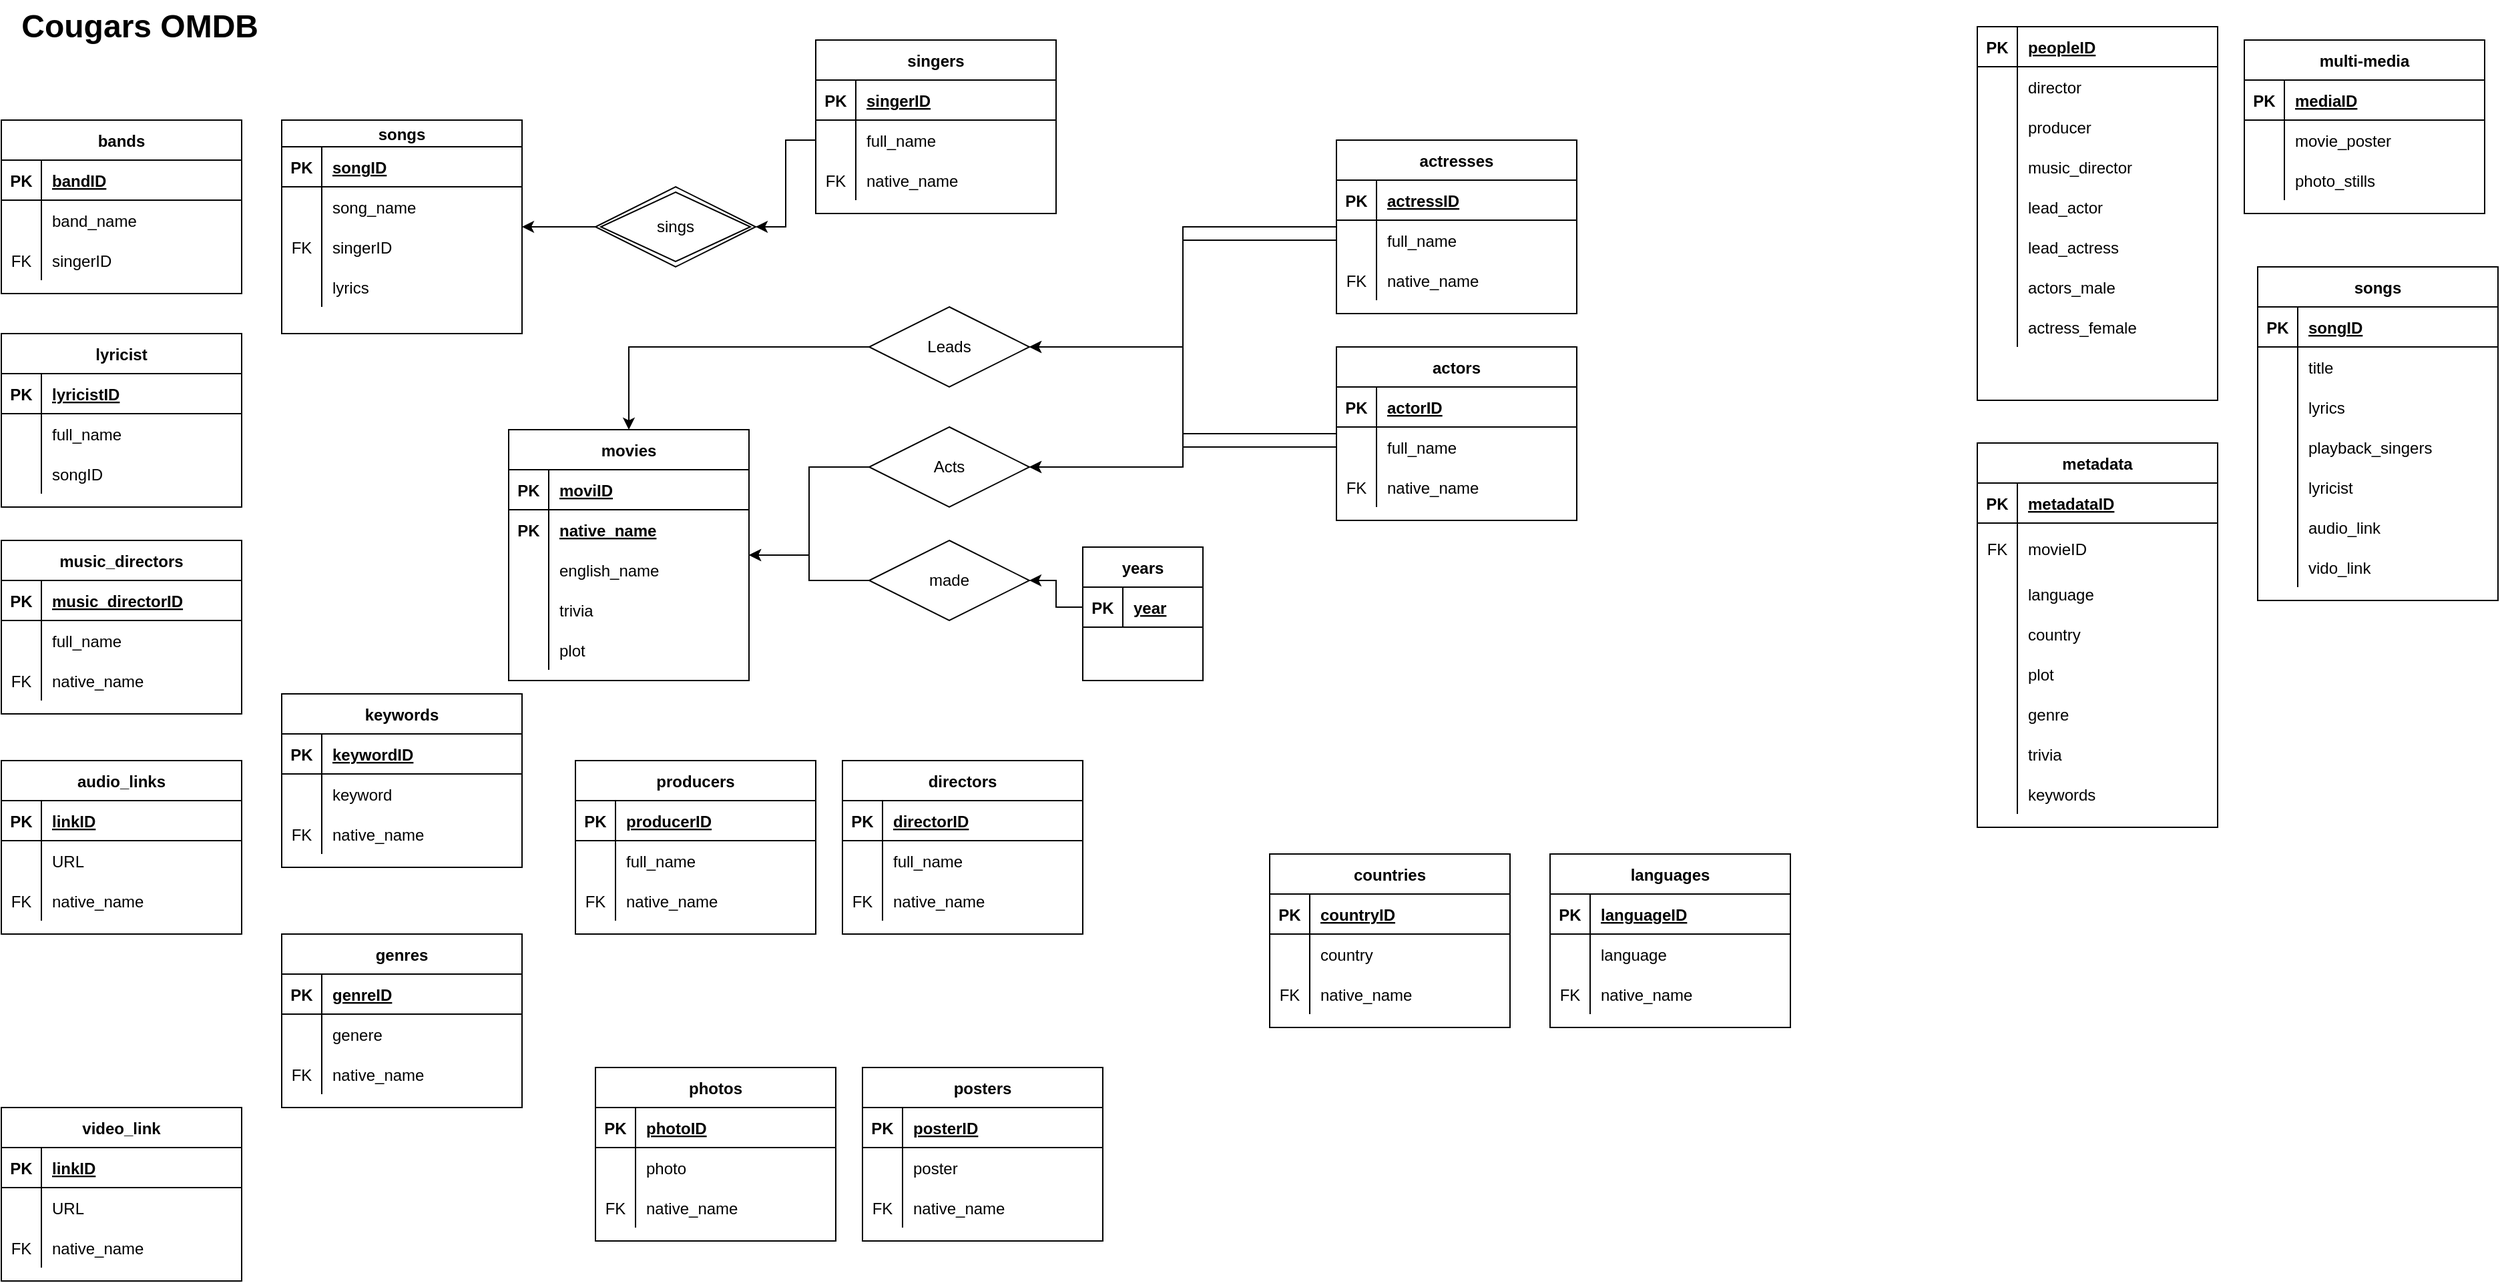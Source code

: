 <mxfile version="13.3.0" type="github">
  <diagram id="cBCA9zAfeKpI5ZKPDVPD" name="Page-1">
    <mxGraphModel dx="627" dy="360" grid="1" gridSize="10" guides="1" tooltips="1" connect="1" arrows="1" fold="1" page="1" pageScale="1" pageWidth="850" pageHeight="1100" math="0" shadow="0">
      <root>
        <mxCell id="0" />
        <mxCell id="1" parent="0" />
        <mxCell id="ci4gH501nWpb8Ug6YYF2-18" value="Cougars OMDB&amp;nbsp;&amp;nbsp;" style="text;strokeColor=none;fillColor=none;html=1;fontSize=24;fontStyle=1;verticalAlign=middle;align=center;" parent="1" vertex="1">
          <mxGeometry x="100" y="10" width="100" height="40" as="geometry" />
        </mxCell>
        <mxCell id="46HkrQFcWRYP3tWJzDQL-83" style="edgeStyle=orthogonalEdgeStyle;rounded=0;orthogonalLoop=1;jettySize=auto;html=1;" parent="1" source="46HkrQFcWRYP3tWJzDQL-16" target="46HkrQFcWRYP3tWJzDQL-66" edge="1">
          <mxGeometry relative="1" as="geometry" />
        </mxCell>
        <mxCell id="46HkrQFcWRYP3tWJzDQL-16" value="sings" style="shape=rhombus;double=1;perimeter=rhombusPerimeter;whiteSpace=wrap;html=1;align=center;" parent="1" vertex="1">
          <mxGeometry x="485" y="150" width="120" height="60" as="geometry" />
        </mxCell>
        <mxCell id="46HkrQFcWRYP3tWJzDQL-66" value="songs" style="shape=table;startSize=20;container=1;collapsible=1;childLayout=tableLayout;fixedRows=1;rowLines=0;fontStyle=1;align=center;resizeLast=1;" parent="1" vertex="1">
          <mxGeometry x="250" y="100" width="180" height="160" as="geometry" />
        </mxCell>
        <mxCell id="46HkrQFcWRYP3tWJzDQL-67" value="" style="shape=partialRectangle;collapsible=0;dropTarget=0;pointerEvents=0;fillColor=none;top=0;left=0;bottom=1;right=0;points=[[0,0.5],[1,0.5]];portConstraint=eastwest;" parent="46HkrQFcWRYP3tWJzDQL-66" vertex="1">
          <mxGeometry y="20" width="180" height="30" as="geometry" />
        </mxCell>
        <mxCell id="46HkrQFcWRYP3tWJzDQL-68" value="PK" style="shape=partialRectangle;connectable=0;fillColor=none;top=0;left=0;bottom=0;right=0;fontStyle=1;overflow=hidden;" parent="46HkrQFcWRYP3tWJzDQL-67" vertex="1">
          <mxGeometry width="30" height="30" as="geometry" />
        </mxCell>
        <mxCell id="46HkrQFcWRYP3tWJzDQL-69" value="songID" style="shape=partialRectangle;connectable=0;fillColor=none;top=0;left=0;bottom=0;right=0;align=left;spacingLeft=6;fontStyle=5;overflow=hidden;" parent="46HkrQFcWRYP3tWJzDQL-67" vertex="1">
          <mxGeometry x="30" width="150" height="30" as="geometry" />
        </mxCell>
        <mxCell id="46HkrQFcWRYP3tWJzDQL-70" value="" style="shape=partialRectangle;collapsible=0;dropTarget=0;pointerEvents=0;fillColor=none;top=0;left=0;bottom=0;right=0;points=[[0,0.5],[1,0.5]];portConstraint=eastwest;" parent="46HkrQFcWRYP3tWJzDQL-66" vertex="1">
          <mxGeometry y="50" width="180" height="30" as="geometry" />
        </mxCell>
        <mxCell id="46HkrQFcWRYP3tWJzDQL-71" value="" style="shape=partialRectangle;connectable=0;fillColor=none;top=0;left=0;bottom=0;right=0;editable=1;overflow=hidden;" parent="46HkrQFcWRYP3tWJzDQL-70" vertex="1">
          <mxGeometry width="30" height="30" as="geometry" />
        </mxCell>
        <mxCell id="46HkrQFcWRYP3tWJzDQL-72" value="song_name" style="shape=partialRectangle;connectable=0;fillColor=none;top=0;left=0;bottom=0;right=0;align=left;spacingLeft=6;overflow=hidden;" parent="46HkrQFcWRYP3tWJzDQL-70" vertex="1">
          <mxGeometry x="30" width="150" height="30" as="geometry" />
        </mxCell>
        <mxCell id="46HkrQFcWRYP3tWJzDQL-73" value="" style="shape=partialRectangle;collapsible=0;dropTarget=0;pointerEvents=0;fillColor=none;top=0;left=0;bottom=0;right=0;points=[[0,0.5],[1,0.5]];portConstraint=eastwest;" parent="46HkrQFcWRYP3tWJzDQL-66" vertex="1">
          <mxGeometry y="80" width="180" height="30" as="geometry" />
        </mxCell>
        <mxCell id="46HkrQFcWRYP3tWJzDQL-74" value="FK" style="shape=partialRectangle;connectable=0;fillColor=none;top=0;left=0;bottom=0;right=0;editable=1;overflow=hidden;" parent="46HkrQFcWRYP3tWJzDQL-73" vertex="1">
          <mxGeometry width="30" height="30" as="geometry" />
        </mxCell>
        <mxCell id="46HkrQFcWRYP3tWJzDQL-75" value="singerID" style="shape=partialRectangle;connectable=0;fillColor=none;top=0;left=0;bottom=0;right=0;align=left;spacingLeft=6;overflow=hidden;" parent="46HkrQFcWRYP3tWJzDQL-73" vertex="1">
          <mxGeometry x="30" width="150" height="30" as="geometry" />
        </mxCell>
        <mxCell id="46HkrQFcWRYP3tWJzDQL-77" value="" style="shape=partialRectangle;collapsible=0;dropTarget=0;pointerEvents=0;fillColor=none;top=0;left=0;bottom=0;right=0;points=[[0,0.5],[1,0.5]];portConstraint=eastwest;" parent="46HkrQFcWRYP3tWJzDQL-66" vertex="1">
          <mxGeometry y="110" width="180" height="30" as="geometry" />
        </mxCell>
        <mxCell id="46HkrQFcWRYP3tWJzDQL-78" value="" style="shape=partialRectangle;connectable=0;fillColor=none;top=0;left=0;bottom=0;right=0;editable=1;overflow=hidden;" parent="46HkrQFcWRYP3tWJzDQL-77" vertex="1">
          <mxGeometry width="30" height="30" as="geometry" />
        </mxCell>
        <mxCell id="46HkrQFcWRYP3tWJzDQL-79" value="lyrics" style="shape=partialRectangle;connectable=0;fillColor=none;top=0;left=0;bottom=0;right=0;align=left;spacingLeft=6;overflow=hidden;" parent="46HkrQFcWRYP3tWJzDQL-77" vertex="1">
          <mxGeometry x="30" width="150" height="30" as="geometry" />
        </mxCell>
        <mxCell id="46HkrQFcWRYP3tWJzDQL-56" value="bands" style="shape=table;startSize=30;container=1;collapsible=1;childLayout=tableLayout;fixedRows=1;rowLines=0;fontStyle=1;align=center;resizeLast=1;" parent="1" vertex="1">
          <mxGeometry x="40" y="100" width="180" height="130" as="geometry" />
        </mxCell>
        <mxCell id="46HkrQFcWRYP3tWJzDQL-57" value="" style="shape=partialRectangle;collapsible=0;dropTarget=0;pointerEvents=0;fillColor=none;top=0;left=0;bottom=1;right=0;points=[[0,0.5],[1,0.5]];portConstraint=eastwest;" parent="46HkrQFcWRYP3tWJzDQL-56" vertex="1">
          <mxGeometry y="30" width="180" height="30" as="geometry" />
        </mxCell>
        <mxCell id="46HkrQFcWRYP3tWJzDQL-58" value="PK" style="shape=partialRectangle;connectable=0;fillColor=none;top=0;left=0;bottom=0;right=0;fontStyle=1;overflow=hidden;" parent="46HkrQFcWRYP3tWJzDQL-57" vertex="1">
          <mxGeometry width="30" height="30" as="geometry" />
        </mxCell>
        <mxCell id="46HkrQFcWRYP3tWJzDQL-59" value="bandID" style="shape=partialRectangle;connectable=0;fillColor=none;top=0;left=0;bottom=0;right=0;align=left;spacingLeft=6;fontStyle=5;overflow=hidden;" parent="46HkrQFcWRYP3tWJzDQL-57" vertex="1">
          <mxGeometry x="30" width="150" height="30" as="geometry" />
        </mxCell>
        <mxCell id="46HkrQFcWRYP3tWJzDQL-60" value="" style="shape=partialRectangle;collapsible=0;dropTarget=0;pointerEvents=0;fillColor=none;top=0;left=0;bottom=0;right=0;points=[[0,0.5],[1,0.5]];portConstraint=eastwest;" parent="46HkrQFcWRYP3tWJzDQL-56" vertex="1">
          <mxGeometry y="60" width="180" height="30" as="geometry" />
        </mxCell>
        <mxCell id="46HkrQFcWRYP3tWJzDQL-61" value="" style="shape=partialRectangle;connectable=0;fillColor=none;top=0;left=0;bottom=0;right=0;editable=1;overflow=hidden;" parent="46HkrQFcWRYP3tWJzDQL-60" vertex="1">
          <mxGeometry width="30" height="30" as="geometry" />
        </mxCell>
        <mxCell id="46HkrQFcWRYP3tWJzDQL-62" value="band_name" style="shape=partialRectangle;connectable=0;fillColor=none;top=0;left=0;bottom=0;right=0;align=left;spacingLeft=6;overflow=hidden;" parent="46HkrQFcWRYP3tWJzDQL-60" vertex="1">
          <mxGeometry x="30" width="150" height="30" as="geometry" />
        </mxCell>
        <mxCell id="46HkrQFcWRYP3tWJzDQL-63" value="" style="shape=partialRectangle;collapsible=0;dropTarget=0;pointerEvents=0;fillColor=none;top=0;left=0;bottom=0;right=0;points=[[0,0.5],[1,0.5]];portConstraint=eastwest;" parent="46HkrQFcWRYP3tWJzDQL-56" vertex="1">
          <mxGeometry y="90" width="180" height="30" as="geometry" />
        </mxCell>
        <mxCell id="46HkrQFcWRYP3tWJzDQL-64" value="FK" style="shape=partialRectangle;connectable=0;fillColor=none;top=0;left=0;bottom=0;right=0;editable=1;overflow=hidden;" parent="46HkrQFcWRYP3tWJzDQL-63" vertex="1">
          <mxGeometry width="30" height="30" as="geometry" />
        </mxCell>
        <mxCell id="46HkrQFcWRYP3tWJzDQL-65" value="singerID" style="shape=partialRectangle;connectable=0;fillColor=none;top=0;left=0;bottom=0;right=0;align=left;spacingLeft=6;overflow=hidden;" parent="46HkrQFcWRYP3tWJzDQL-63" vertex="1">
          <mxGeometry x="30" width="150" height="30" as="geometry" />
        </mxCell>
        <mxCell id="46HkrQFcWRYP3tWJzDQL-99" value="lyricist" style="shape=table;startSize=30;container=1;collapsible=1;childLayout=tableLayout;fixedRows=1;rowLines=0;fontStyle=1;align=center;resizeLast=1;" parent="1" vertex="1">
          <mxGeometry x="40" y="260" width="180" height="130" as="geometry" />
        </mxCell>
        <mxCell id="46HkrQFcWRYP3tWJzDQL-100" value="" style="shape=partialRectangle;collapsible=0;dropTarget=0;pointerEvents=0;fillColor=none;top=0;left=0;bottom=1;right=0;points=[[0,0.5],[1,0.5]];portConstraint=eastwest;" parent="46HkrQFcWRYP3tWJzDQL-99" vertex="1">
          <mxGeometry y="30" width="180" height="30" as="geometry" />
        </mxCell>
        <mxCell id="46HkrQFcWRYP3tWJzDQL-101" value="PK" style="shape=partialRectangle;connectable=0;fillColor=none;top=0;left=0;bottom=0;right=0;fontStyle=1;overflow=hidden;" parent="46HkrQFcWRYP3tWJzDQL-100" vertex="1">
          <mxGeometry width="30" height="30" as="geometry" />
        </mxCell>
        <mxCell id="46HkrQFcWRYP3tWJzDQL-102" value="lyricistID" style="shape=partialRectangle;connectable=0;fillColor=none;top=0;left=0;bottom=0;right=0;align=left;spacingLeft=6;fontStyle=5;overflow=hidden;" parent="46HkrQFcWRYP3tWJzDQL-100" vertex="1">
          <mxGeometry x="30" width="150" height="30" as="geometry" />
        </mxCell>
        <mxCell id="46HkrQFcWRYP3tWJzDQL-103" value="" style="shape=partialRectangle;collapsible=0;dropTarget=0;pointerEvents=0;fillColor=none;top=0;left=0;bottom=0;right=0;points=[[0,0.5],[1,0.5]];portConstraint=eastwest;" parent="46HkrQFcWRYP3tWJzDQL-99" vertex="1">
          <mxGeometry y="60" width="180" height="30" as="geometry" />
        </mxCell>
        <mxCell id="46HkrQFcWRYP3tWJzDQL-104" value="" style="shape=partialRectangle;connectable=0;fillColor=none;top=0;left=0;bottom=0;right=0;editable=1;overflow=hidden;" parent="46HkrQFcWRYP3tWJzDQL-103" vertex="1">
          <mxGeometry width="30" height="30" as="geometry" />
        </mxCell>
        <mxCell id="46HkrQFcWRYP3tWJzDQL-105" value="full_name" style="shape=partialRectangle;connectable=0;fillColor=none;top=0;left=0;bottom=0;right=0;align=left;spacingLeft=6;overflow=hidden;" parent="46HkrQFcWRYP3tWJzDQL-103" vertex="1">
          <mxGeometry x="30" width="150" height="30" as="geometry" />
        </mxCell>
        <mxCell id="46HkrQFcWRYP3tWJzDQL-106" value="" style="shape=partialRectangle;collapsible=0;dropTarget=0;pointerEvents=0;fillColor=none;top=0;left=0;bottom=0;right=0;points=[[0,0.5],[1,0.5]];portConstraint=eastwest;" parent="46HkrQFcWRYP3tWJzDQL-99" vertex="1">
          <mxGeometry y="90" width="180" height="30" as="geometry" />
        </mxCell>
        <mxCell id="46HkrQFcWRYP3tWJzDQL-107" value="" style="shape=partialRectangle;connectable=0;fillColor=none;top=0;left=0;bottom=0;right=0;editable=1;overflow=hidden;" parent="46HkrQFcWRYP3tWJzDQL-106" vertex="1">
          <mxGeometry width="30" height="30" as="geometry" />
        </mxCell>
        <mxCell id="46HkrQFcWRYP3tWJzDQL-108" value="songID" style="shape=partialRectangle;connectable=0;fillColor=none;top=0;left=0;bottom=0;right=0;align=left;spacingLeft=6;overflow=hidden;" parent="46HkrQFcWRYP3tWJzDQL-106" vertex="1">
          <mxGeometry x="30" width="150" height="30" as="geometry" />
        </mxCell>
        <mxCell id="ci4gH501nWpb8Ug6YYF2-20" value="metadata" style="shape=table;startSize=30;container=1;collapsible=1;childLayout=tableLayout;fixedRows=1;rowLines=0;fontStyle=1;align=center;resizeLast=1;" parent="1" vertex="1">
          <mxGeometry x="1520" y="342" width="180" height="288" as="geometry" />
        </mxCell>
        <mxCell id="ci4gH501nWpb8Ug6YYF2-21" value="" style="shape=partialRectangle;collapsible=0;dropTarget=0;pointerEvents=0;fillColor=none;top=0;left=0;bottom=1;right=0;points=[[0,0.5],[1,0.5]];portConstraint=eastwest;" parent="ci4gH501nWpb8Ug6YYF2-20" vertex="1">
          <mxGeometry y="30" width="180" height="30" as="geometry" />
        </mxCell>
        <mxCell id="ci4gH501nWpb8Ug6YYF2-22" value="PK" style="shape=partialRectangle;connectable=0;fillColor=none;top=0;left=0;bottom=0;right=0;fontStyle=1;overflow=hidden;" parent="ci4gH501nWpb8Ug6YYF2-21" vertex="1">
          <mxGeometry width="30" height="30" as="geometry" />
        </mxCell>
        <mxCell id="ci4gH501nWpb8Ug6YYF2-23" value="metadataID" style="shape=partialRectangle;connectable=0;fillColor=none;top=0;left=0;bottom=0;right=0;align=left;spacingLeft=6;fontStyle=5;overflow=hidden;" parent="ci4gH501nWpb8Ug6YYF2-21" vertex="1">
          <mxGeometry x="30" width="150" height="30" as="geometry" />
        </mxCell>
        <mxCell id="ci4gH501nWpb8Ug6YYF2-24" value="" style="shape=partialRectangle;collapsible=0;dropTarget=0;pointerEvents=0;fillColor=none;top=0;left=0;bottom=0;right=0;points=[[0,0.5],[1,0.5]];portConstraint=eastwest;" parent="ci4gH501nWpb8Ug6YYF2-20" vertex="1">
          <mxGeometry y="60" width="180" height="38" as="geometry" />
        </mxCell>
        <mxCell id="ci4gH501nWpb8Ug6YYF2-25" value="FK" style="shape=partialRectangle;connectable=0;fillColor=none;top=0;left=0;bottom=0;right=0;editable=1;overflow=hidden;" parent="ci4gH501nWpb8Ug6YYF2-24" vertex="1">
          <mxGeometry width="30" height="38" as="geometry" />
        </mxCell>
        <mxCell id="ci4gH501nWpb8Ug6YYF2-26" value="movieID" style="shape=partialRectangle;connectable=0;fillColor=none;top=0;left=0;bottom=0;right=0;align=left;spacingLeft=6;overflow=hidden;" parent="ci4gH501nWpb8Ug6YYF2-24" vertex="1">
          <mxGeometry x="30" width="150" height="38" as="geometry" />
        </mxCell>
        <mxCell id="ci4gH501nWpb8Ug6YYF2-108" value="" style="shape=partialRectangle;collapsible=0;dropTarget=0;pointerEvents=0;fillColor=none;top=0;left=0;bottom=0;right=0;points=[[0,0.5],[1,0.5]];portConstraint=eastwest;" parent="ci4gH501nWpb8Ug6YYF2-20" vertex="1">
          <mxGeometry y="98" width="180" height="30" as="geometry" />
        </mxCell>
        <mxCell id="ci4gH501nWpb8Ug6YYF2-109" value="" style="shape=partialRectangle;connectable=0;fillColor=none;top=0;left=0;bottom=0;right=0;editable=1;overflow=hidden;" parent="ci4gH501nWpb8Ug6YYF2-108" vertex="1">
          <mxGeometry width="30" height="30" as="geometry" />
        </mxCell>
        <mxCell id="ci4gH501nWpb8Ug6YYF2-110" value="language" style="shape=partialRectangle;connectable=0;fillColor=none;top=0;left=0;bottom=0;right=0;align=left;spacingLeft=6;overflow=hidden;" parent="ci4gH501nWpb8Ug6YYF2-108" vertex="1">
          <mxGeometry x="30" width="150" height="30" as="geometry" />
        </mxCell>
        <mxCell id="ci4gH501nWpb8Ug6YYF2-27" value="" style="shape=partialRectangle;collapsible=0;dropTarget=0;pointerEvents=0;fillColor=none;top=0;left=0;bottom=0;right=0;points=[[0,0.5],[1,0.5]];portConstraint=eastwest;" parent="ci4gH501nWpb8Ug6YYF2-20" vertex="1">
          <mxGeometry y="128" width="180" height="30" as="geometry" />
        </mxCell>
        <mxCell id="ci4gH501nWpb8Ug6YYF2-28" value="" style="shape=partialRectangle;connectable=0;fillColor=none;top=0;left=0;bottom=0;right=0;editable=1;overflow=hidden;" parent="ci4gH501nWpb8Ug6YYF2-27" vertex="1">
          <mxGeometry width="30" height="30" as="geometry" />
        </mxCell>
        <mxCell id="ci4gH501nWpb8Ug6YYF2-29" value="country" style="shape=partialRectangle;connectable=0;fillColor=none;top=0;left=0;bottom=0;right=0;align=left;spacingLeft=6;overflow=hidden;" parent="ci4gH501nWpb8Ug6YYF2-27" vertex="1">
          <mxGeometry x="30" width="150" height="30" as="geometry" />
        </mxCell>
        <mxCell id="ci4gH501nWpb8Ug6YYF2-30" value="" style="shape=partialRectangle;collapsible=0;dropTarget=0;pointerEvents=0;fillColor=none;top=0;left=0;bottom=0;right=0;points=[[0,0.5],[1,0.5]];portConstraint=eastwest;" parent="ci4gH501nWpb8Ug6YYF2-20" vertex="1">
          <mxGeometry y="158" width="180" height="30" as="geometry" />
        </mxCell>
        <mxCell id="ci4gH501nWpb8Ug6YYF2-31" value="" style="shape=partialRectangle;connectable=0;fillColor=none;top=0;left=0;bottom=0;right=0;editable=1;overflow=hidden;" parent="ci4gH501nWpb8Ug6YYF2-30" vertex="1">
          <mxGeometry width="30" height="30" as="geometry" />
        </mxCell>
        <mxCell id="ci4gH501nWpb8Ug6YYF2-32" value="plot" style="shape=partialRectangle;connectable=0;fillColor=none;top=0;left=0;bottom=0;right=0;align=left;spacingLeft=6;overflow=hidden;" parent="ci4gH501nWpb8Ug6YYF2-30" vertex="1">
          <mxGeometry x="30" width="150" height="30" as="geometry" />
        </mxCell>
        <mxCell id="ci4gH501nWpb8Ug6YYF2-49" value="" style="shape=partialRectangle;collapsible=0;dropTarget=0;pointerEvents=0;fillColor=none;top=0;left=0;bottom=0;right=0;points=[[0,0.5],[1,0.5]];portConstraint=eastwest;" parent="ci4gH501nWpb8Ug6YYF2-20" vertex="1">
          <mxGeometry y="188" width="180" height="30" as="geometry" />
        </mxCell>
        <mxCell id="ci4gH501nWpb8Ug6YYF2-50" value="" style="shape=partialRectangle;connectable=0;fillColor=none;top=0;left=0;bottom=0;right=0;editable=1;overflow=hidden;" parent="ci4gH501nWpb8Ug6YYF2-49" vertex="1">
          <mxGeometry width="30" height="30" as="geometry" />
        </mxCell>
        <mxCell id="ci4gH501nWpb8Ug6YYF2-51" value="genre" style="shape=partialRectangle;connectable=0;fillColor=none;top=0;left=0;bottom=0;right=0;align=left;spacingLeft=6;overflow=hidden;" parent="ci4gH501nWpb8Ug6YYF2-49" vertex="1">
          <mxGeometry x="30" width="150" height="30" as="geometry" />
        </mxCell>
        <mxCell id="ci4gH501nWpb8Ug6YYF2-52" value="" style="shape=partialRectangle;collapsible=0;dropTarget=0;pointerEvents=0;fillColor=none;top=0;left=0;bottom=0;right=0;points=[[0,0.5],[1,0.5]];portConstraint=eastwest;" parent="ci4gH501nWpb8Ug6YYF2-20" vertex="1">
          <mxGeometry y="218" width="180" height="30" as="geometry" />
        </mxCell>
        <mxCell id="ci4gH501nWpb8Ug6YYF2-53" value="" style="shape=partialRectangle;connectable=0;fillColor=none;top=0;left=0;bottom=0;right=0;editable=1;overflow=hidden;" parent="ci4gH501nWpb8Ug6YYF2-52" vertex="1">
          <mxGeometry width="30" height="30" as="geometry" />
        </mxCell>
        <mxCell id="ci4gH501nWpb8Ug6YYF2-54" value="trivia" style="shape=partialRectangle;connectable=0;fillColor=none;top=0;left=0;bottom=0;right=0;align=left;spacingLeft=6;overflow=hidden;" parent="ci4gH501nWpb8Ug6YYF2-52" vertex="1">
          <mxGeometry x="30" width="150" height="30" as="geometry" />
        </mxCell>
        <mxCell id="ci4gH501nWpb8Ug6YYF2-55" value="" style="shape=partialRectangle;collapsible=0;dropTarget=0;pointerEvents=0;fillColor=none;top=0;left=0;bottom=0;right=0;points=[[0,0.5],[1,0.5]];portConstraint=eastwest;" parent="ci4gH501nWpb8Ug6YYF2-20" vertex="1">
          <mxGeometry y="248" width="180" height="30" as="geometry" />
        </mxCell>
        <mxCell id="ci4gH501nWpb8Ug6YYF2-56" value="" style="shape=partialRectangle;connectable=0;fillColor=none;top=0;left=0;bottom=0;right=0;editable=1;overflow=hidden;" parent="ci4gH501nWpb8Ug6YYF2-55" vertex="1">
          <mxGeometry width="30" height="30" as="geometry" />
        </mxCell>
        <mxCell id="ci4gH501nWpb8Ug6YYF2-57" value="keywords" style="shape=partialRectangle;connectable=0;fillColor=none;top=0;left=0;bottom=0;right=0;align=left;spacingLeft=6;overflow=hidden;" parent="ci4gH501nWpb8Ug6YYF2-55" vertex="1">
          <mxGeometry x="30" width="150" height="30" as="geometry" />
        </mxCell>
        <mxCell id="ci4gH501nWpb8Ug6YYF2-58" value="" style="shape=table;startSize=0;container=1;collapsible=1;childLayout=tableLayout;fixedRows=1;rowLines=0;fontStyle=1;align=center;resizeLast=1;" parent="1" vertex="1">
          <mxGeometry x="1520" y="30" width="180" height="280" as="geometry" />
        </mxCell>
        <mxCell id="ci4gH501nWpb8Ug6YYF2-59" value="" style="shape=partialRectangle;collapsible=0;dropTarget=0;pointerEvents=0;fillColor=none;top=0;left=0;bottom=1;right=0;points=[[0,0.5],[1,0.5]];portConstraint=eastwest;" parent="ci4gH501nWpb8Ug6YYF2-58" vertex="1">
          <mxGeometry width="180" height="30" as="geometry" />
        </mxCell>
        <mxCell id="ci4gH501nWpb8Ug6YYF2-60" value="PK" style="shape=partialRectangle;connectable=0;fillColor=none;top=0;left=0;bottom=0;right=0;fontStyle=1;overflow=hidden;" parent="ci4gH501nWpb8Ug6YYF2-59" vertex="1">
          <mxGeometry width="30" height="30" as="geometry" />
        </mxCell>
        <mxCell id="ci4gH501nWpb8Ug6YYF2-61" value="peopleID" style="shape=partialRectangle;connectable=0;fillColor=none;top=0;left=0;bottom=0;right=0;align=left;spacingLeft=6;fontStyle=5;overflow=hidden;" parent="ci4gH501nWpb8Ug6YYF2-59" vertex="1">
          <mxGeometry x="30" width="150" height="30" as="geometry" />
        </mxCell>
        <mxCell id="ci4gH501nWpb8Ug6YYF2-62" value="" style="shape=partialRectangle;collapsible=0;dropTarget=0;pointerEvents=0;fillColor=none;top=0;left=0;bottom=0;right=0;points=[[0,0.5],[1,0.5]];portConstraint=eastwest;" parent="ci4gH501nWpb8Ug6YYF2-58" vertex="1">
          <mxGeometry y="30" width="180" height="30" as="geometry" />
        </mxCell>
        <mxCell id="ci4gH501nWpb8Ug6YYF2-63" value="" style="shape=partialRectangle;connectable=0;fillColor=none;top=0;left=0;bottom=0;right=0;editable=1;overflow=hidden;" parent="ci4gH501nWpb8Ug6YYF2-62" vertex="1">
          <mxGeometry width="30" height="30" as="geometry" />
        </mxCell>
        <mxCell id="ci4gH501nWpb8Ug6YYF2-64" value="director" style="shape=partialRectangle;connectable=0;fillColor=none;top=0;left=0;bottom=0;right=0;align=left;spacingLeft=6;overflow=hidden;" parent="ci4gH501nWpb8Ug6YYF2-62" vertex="1">
          <mxGeometry x="30" width="150" height="30" as="geometry" />
        </mxCell>
        <mxCell id="ci4gH501nWpb8Ug6YYF2-65" value="" style="shape=partialRectangle;collapsible=0;dropTarget=0;pointerEvents=0;fillColor=none;top=0;left=0;bottom=0;right=0;points=[[0,0.5],[1,0.5]];portConstraint=eastwest;" parent="ci4gH501nWpb8Ug6YYF2-58" vertex="1">
          <mxGeometry y="60" width="180" height="30" as="geometry" />
        </mxCell>
        <mxCell id="ci4gH501nWpb8Ug6YYF2-66" value="" style="shape=partialRectangle;connectable=0;fillColor=none;top=0;left=0;bottom=0;right=0;editable=1;overflow=hidden;" parent="ci4gH501nWpb8Ug6YYF2-65" vertex="1">
          <mxGeometry width="30" height="30" as="geometry" />
        </mxCell>
        <mxCell id="ci4gH501nWpb8Ug6YYF2-67" value="producer" style="shape=partialRectangle;connectable=0;fillColor=none;top=0;left=0;bottom=0;right=0;align=left;spacingLeft=6;overflow=hidden;" parent="ci4gH501nWpb8Ug6YYF2-65" vertex="1">
          <mxGeometry x="30" width="150" height="30" as="geometry" />
        </mxCell>
        <mxCell id="ci4gH501nWpb8Ug6YYF2-68" value="" style="shape=partialRectangle;collapsible=0;dropTarget=0;pointerEvents=0;fillColor=none;top=0;left=0;bottom=0;right=0;points=[[0,0.5],[1,0.5]];portConstraint=eastwest;" parent="ci4gH501nWpb8Ug6YYF2-58" vertex="1">
          <mxGeometry y="90" width="180" height="30" as="geometry" />
        </mxCell>
        <mxCell id="ci4gH501nWpb8Ug6YYF2-69" value="" style="shape=partialRectangle;connectable=0;fillColor=none;top=0;left=0;bottom=0;right=0;editable=1;overflow=hidden;" parent="ci4gH501nWpb8Ug6YYF2-68" vertex="1">
          <mxGeometry width="30" height="30" as="geometry" />
        </mxCell>
        <mxCell id="ci4gH501nWpb8Ug6YYF2-70" value="music_director" style="shape=partialRectangle;connectable=0;fillColor=none;top=0;left=0;bottom=0;right=0;align=left;spacingLeft=6;overflow=hidden;" parent="ci4gH501nWpb8Ug6YYF2-68" vertex="1">
          <mxGeometry x="30" width="150" height="30" as="geometry" />
        </mxCell>
        <mxCell id="ci4gH501nWpb8Ug6YYF2-71" value="" style="shape=partialRectangle;collapsible=0;dropTarget=0;pointerEvents=0;fillColor=none;top=0;left=0;bottom=0;right=0;points=[[0,0.5],[1,0.5]];portConstraint=eastwest;" parent="ci4gH501nWpb8Ug6YYF2-58" vertex="1">
          <mxGeometry y="120" width="180" height="30" as="geometry" />
        </mxCell>
        <mxCell id="ci4gH501nWpb8Ug6YYF2-72" value="" style="shape=partialRectangle;connectable=0;fillColor=none;top=0;left=0;bottom=0;right=0;editable=1;overflow=hidden;" parent="ci4gH501nWpb8Ug6YYF2-71" vertex="1">
          <mxGeometry width="30" height="30" as="geometry" />
        </mxCell>
        <mxCell id="ci4gH501nWpb8Ug6YYF2-73" value="lead_actor" style="shape=partialRectangle;connectable=0;fillColor=none;top=0;left=0;bottom=0;right=0;align=left;spacingLeft=6;overflow=hidden;" parent="ci4gH501nWpb8Ug6YYF2-71" vertex="1">
          <mxGeometry x="30" width="150" height="30" as="geometry" />
        </mxCell>
        <mxCell id="ci4gH501nWpb8Ug6YYF2-74" value="" style="shape=partialRectangle;collapsible=0;dropTarget=0;pointerEvents=0;fillColor=none;top=0;left=0;bottom=0;right=0;points=[[0,0.5],[1,0.5]];portConstraint=eastwest;" parent="ci4gH501nWpb8Ug6YYF2-58" vertex="1">
          <mxGeometry y="150" width="180" height="30" as="geometry" />
        </mxCell>
        <mxCell id="ci4gH501nWpb8Ug6YYF2-75" value="" style="shape=partialRectangle;connectable=0;fillColor=none;top=0;left=0;bottom=0;right=0;editable=1;overflow=hidden;" parent="ci4gH501nWpb8Ug6YYF2-74" vertex="1">
          <mxGeometry width="30" height="30" as="geometry" />
        </mxCell>
        <mxCell id="ci4gH501nWpb8Ug6YYF2-76" value="lead_actress" style="shape=partialRectangle;connectable=0;fillColor=none;top=0;left=0;bottom=0;right=0;align=left;spacingLeft=6;overflow=hidden;" parent="ci4gH501nWpb8Ug6YYF2-74" vertex="1">
          <mxGeometry x="30" width="150" height="30" as="geometry" />
        </mxCell>
        <mxCell id="ci4gH501nWpb8Ug6YYF2-77" value="" style="shape=partialRectangle;collapsible=0;dropTarget=0;pointerEvents=0;fillColor=none;top=0;left=0;bottom=0;right=0;points=[[0,0.5],[1,0.5]];portConstraint=eastwest;" parent="ci4gH501nWpb8Ug6YYF2-58" vertex="1">
          <mxGeometry y="180" width="180" height="30" as="geometry" />
        </mxCell>
        <mxCell id="ci4gH501nWpb8Ug6YYF2-78" value="" style="shape=partialRectangle;connectable=0;fillColor=none;top=0;left=0;bottom=0;right=0;editable=1;overflow=hidden;" parent="ci4gH501nWpb8Ug6YYF2-77" vertex="1">
          <mxGeometry width="30" height="30" as="geometry" />
        </mxCell>
        <mxCell id="ci4gH501nWpb8Ug6YYF2-79" value="actors_male" style="shape=partialRectangle;connectable=0;fillColor=none;top=0;left=0;bottom=0;right=0;align=left;spacingLeft=6;overflow=hidden;" parent="ci4gH501nWpb8Ug6YYF2-77" vertex="1">
          <mxGeometry x="30" width="150" height="30" as="geometry" />
        </mxCell>
        <mxCell id="ci4gH501nWpb8Ug6YYF2-80" value="" style="shape=partialRectangle;collapsible=0;dropTarget=0;pointerEvents=0;fillColor=none;top=0;left=0;bottom=0;right=0;points=[[0,0.5],[1,0.5]];portConstraint=eastwest;" parent="ci4gH501nWpb8Ug6YYF2-58" vertex="1">
          <mxGeometry y="210" width="180" height="30" as="geometry" />
        </mxCell>
        <mxCell id="ci4gH501nWpb8Ug6YYF2-81" value="" style="shape=partialRectangle;connectable=0;fillColor=none;top=0;left=0;bottom=0;right=0;editable=1;overflow=hidden;" parent="ci4gH501nWpb8Ug6YYF2-80" vertex="1">
          <mxGeometry width="30" height="30" as="geometry" />
        </mxCell>
        <mxCell id="ci4gH501nWpb8Ug6YYF2-82" value="actress_female" style="shape=partialRectangle;connectable=0;fillColor=none;top=0;left=0;bottom=0;right=0;align=left;spacingLeft=6;overflow=hidden;" parent="ci4gH501nWpb8Ug6YYF2-80" vertex="1">
          <mxGeometry x="30" width="150" height="30" as="geometry" />
        </mxCell>
        <mxCell id="ci4gH501nWpb8Ug6YYF2-95" value="multi-media" style="shape=table;startSize=30;container=1;collapsible=1;childLayout=tableLayout;fixedRows=1;rowLines=0;fontStyle=1;align=center;resizeLast=1;" parent="1" vertex="1">
          <mxGeometry x="1720" y="40" width="180" height="130" as="geometry" />
        </mxCell>
        <mxCell id="ci4gH501nWpb8Ug6YYF2-96" value="" style="shape=partialRectangle;collapsible=0;dropTarget=0;pointerEvents=0;fillColor=none;top=0;left=0;bottom=1;right=0;points=[[0,0.5],[1,0.5]];portConstraint=eastwest;" parent="ci4gH501nWpb8Ug6YYF2-95" vertex="1">
          <mxGeometry y="30" width="180" height="30" as="geometry" />
        </mxCell>
        <mxCell id="ci4gH501nWpb8Ug6YYF2-97" value="PK" style="shape=partialRectangle;connectable=0;fillColor=none;top=0;left=0;bottom=0;right=0;fontStyle=1;overflow=hidden;" parent="ci4gH501nWpb8Ug6YYF2-96" vertex="1">
          <mxGeometry width="30" height="30" as="geometry" />
        </mxCell>
        <mxCell id="ci4gH501nWpb8Ug6YYF2-98" value="mediaID" style="shape=partialRectangle;connectable=0;fillColor=none;top=0;left=0;bottom=0;right=0;align=left;spacingLeft=6;fontStyle=5;overflow=hidden;" parent="ci4gH501nWpb8Ug6YYF2-96" vertex="1">
          <mxGeometry x="30" width="150" height="30" as="geometry" />
        </mxCell>
        <mxCell id="ci4gH501nWpb8Ug6YYF2-99" value="" style="shape=partialRectangle;collapsible=0;dropTarget=0;pointerEvents=0;fillColor=none;top=0;left=0;bottom=0;right=0;points=[[0,0.5],[1,0.5]];portConstraint=eastwest;" parent="ci4gH501nWpb8Ug6YYF2-95" vertex="1">
          <mxGeometry y="60" width="180" height="30" as="geometry" />
        </mxCell>
        <mxCell id="ci4gH501nWpb8Ug6YYF2-100" value="" style="shape=partialRectangle;connectable=0;fillColor=none;top=0;left=0;bottom=0;right=0;editable=1;overflow=hidden;" parent="ci4gH501nWpb8Ug6YYF2-99" vertex="1">
          <mxGeometry width="30" height="30" as="geometry" />
        </mxCell>
        <mxCell id="ci4gH501nWpb8Ug6YYF2-101" value="movie_poster" style="shape=partialRectangle;connectable=0;fillColor=none;top=0;left=0;bottom=0;right=0;align=left;spacingLeft=6;overflow=hidden;" parent="ci4gH501nWpb8Ug6YYF2-99" vertex="1">
          <mxGeometry x="30" width="150" height="30" as="geometry" />
        </mxCell>
        <mxCell id="ci4gH501nWpb8Ug6YYF2-102" value="" style="shape=partialRectangle;collapsible=0;dropTarget=0;pointerEvents=0;fillColor=none;top=0;left=0;bottom=0;right=0;points=[[0,0.5],[1,0.5]];portConstraint=eastwest;" parent="ci4gH501nWpb8Ug6YYF2-95" vertex="1">
          <mxGeometry y="90" width="180" height="30" as="geometry" />
        </mxCell>
        <mxCell id="ci4gH501nWpb8Ug6YYF2-103" value="" style="shape=partialRectangle;connectable=0;fillColor=none;top=0;left=0;bottom=0;right=0;editable=1;overflow=hidden;" parent="ci4gH501nWpb8Ug6YYF2-102" vertex="1">
          <mxGeometry width="30" height="30" as="geometry" />
        </mxCell>
        <mxCell id="ci4gH501nWpb8Ug6YYF2-104" value="photo_stills" style="shape=partialRectangle;connectable=0;fillColor=none;top=0;left=0;bottom=0;right=0;align=left;spacingLeft=6;overflow=hidden;" parent="ci4gH501nWpb8Ug6YYF2-102" vertex="1">
          <mxGeometry x="30" width="150" height="30" as="geometry" />
        </mxCell>
        <mxCell id="W0ogHApH_98TPy9APDF1-11" style="edgeStyle=orthogonalEdgeStyle;rounded=0;orthogonalLoop=1;jettySize=auto;html=1;" edge="1" parent="1" source="46HkrQFcWRYP3tWJzDQL-250" target="W0ogHApH_98TPy9APDF1-10">
          <mxGeometry relative="1" as="geometry" />
        </mxCell>
        <mxCell id="W0ogHApH_98TPy9APDF1-13" style="edgeStyle=orthogonalEdgeStyle;rounded=0;orthogonalLoop=1;jettySize=auto;html=1;entryX=1;entryY=0.5;entryDx=0;entryDy=0;" edge="1" parent="1" source="46HkrQFcWRYP3tWJzDQL-237" target="W0ogHApH_98TPy9APDF1-10">
          <mxGeometry relative="1" as="geometry" />
        </mxCell>
        <mxCell id="46HkrQFcWRYP3tWJzDQL-46" value="singers" style="shape=table;startSize=30;container=1;collapsible=1;childLayout=tableLayout;fixedRows=1;rowLines=0;fontStyle=1;align=center;resizeLast=1;" parent="1" vertex="1">
          <mxGeometry x="650" y="40" width="180" height="130" as="geometry" />
        </mxCell>
        <mxCell id="46HkrQFcWRYP3tWJzDQL-47" value="" style="shape=partialRectangle;collapsible=0;dropTarget=0;pointerEvents=0;fillColor=none;top=0;left=0;bottom=1;right=0;points=[[0,0.5],[1,0.5]];portConstraint=eastwest;" parent="46HkrQFcWRYP3tWJzDQL-46" vertex="1">
          <mxGeometry y="30" width="180" height="30" as="geometry" />
        </mxCell>
        <mxCell id="46HkrQFcWRYP3tWJzDQL-48" value="PK" style="shape=partialRectangle;connectable=0;fillColor=none;top=0;left=0;bottom=0;right=0;fontStyle=1;overflow=hidden;" parent="46HkrQFcWRYP3tWJzDQL-47" vertex="1">
          <mxGeometry width="30" height="30" as="geometry" />
        </mxCell>
        <mxCell id="46HkrQFcWRYP3tWJzDQL-49" value="singerID" style="shape=partialRectangle;connectable=0;fillColor=none;top=0;left=0;bottom=0;right=0;align=left;spacingLeft=6;fontStyle=5;overflow=hidden;" parent="46HkrQFcWRYP3tWJzDQL-47" vertex="1">
          <mxGeometry x="30" width="150" height="30" as="geometry" />
        </mxCell>
        <mxCell id="46HkrQFcWRYP3tWJzDQL-50" value="" style="shape=partialRectangle;collapsible=0;dropTarget=0;pointerEvents=0;fillColor=none;top=0;left=0;bottom=0;right=0;points=[[0,0.5],[1,0.5]];portConstraint=eastwest;" parent="46HkrQFcWRYP3tWJzDQL-46" vertex="1">
          <mxGeometry y="60" width="180" height="30" as="geometry" />
        </mxCell>
        <mxCell id="46HkrQFcWRYP3tWJzDQL-51" value="" style="shape=partialRectangle;connectable=0;fillColor=none;top=0;left=0;bottom=0;right=0;editable=1;overflow=hidden;" parent="46HkrQFcWRYP3tWJzDQL-50" vertex="1">
          <mxGeometry width="30" height="30" as="geometry" />
        </mxCell>
        <mxCell id="46HkrQFcWRYP3tWJzDQL-52" value="full_name" style="shape=partialRectangle;connectable=0;fillColor=none;top=0;left=0;bottom=0;right=0;align=left;spacingLeft=6;overflow=hidden;" parent="46HkrQFcWRYP3tWJzDQL-50" vertex="1">
          <mxGeometry x="30" width="150" height="30" as="geometry" />
        </mxCell>
        <mxCell id="46HkrQFcWRYP3tWJzDQL-53" value="" style="shape=partialRectangle;collapsible=0;dropTarget=0;pointerEvents=0;fillColor=none;top=0;left=0;bottom=0;right=0;points=[[0,0.5],[1,0.5]];portConstraint=eastwest;" parent="46HkrQFcWRYP3tWJzDQL-46" vertex="1">
          <mxGeometry y="90" width="180" height="30" as="geometry" />
        </mxCell>
        <mxCell id="46HkrQFcWRYP3tWJzDQL-54" value="FK" style="shape=partialRectangle;connectable=0;fillColor=none;top=0;left=0;bottom=0;right=0;editable=1;overflow=hidden;" parent="46HkrQFcWRYP3tWJzDQL-53" vertex="1">
          <mxGeometry width="30" height="30" as="geometry" />
        </mxCell>
        <mxCell id="46HkrQFcWRYP3tWJzDQL-55" value="native_name" style="shape=partialRectangle;connectable=0;fillColor=none;top=0;left=0;bottom=0;right=0;align=left;spacingLeft=6;overflow=hidden;" parent="46HkrQFcWRYP3tWJzDQL-53" vertex="1">
          <mxGeometry x="30" width="150" height="30" as="geometry" />
        </mxCell>
        <mxCell id="46HkrQFcWRYP3tWJzDQL-250" value="actresses" style="shape=table;startSize=30;container=1;collapsible=1;childLayout=tableLayout;fixedRows=1;rowLines=0;fontStyle=1;align=center;resizeLast=1;" parent="1" vertex="1">
          <mxGeometry x="1040" y="115" width="180" height="130" as="geometry" />
        </mxCell>
        <mxCell id="46HkrQFcWRYP3tWJzDQL-251" value="" style="shape=partialRectangle;collapsible=0;dropTarget=0;pointerEvents=0;fillColor=none;top=0;left=0;bottom=1;right=0;points=[[0,0.5],[1,0.5]];portConstraint=eastwest;" parent="46HkrQFcWRYP3tWJzDQL-250" vertex="1">
          <mxGeometry y="30" width="180" height="30" as="geometry" />
        </mxCell>
        <mxCell id="46HkrQFcWRYP3tWJzDQL-252" value="PK" style="shape=partialRectangle;connectable=0;fillColor=none;top=0;left=0;bottom=0;right=0;fontStyle=1;overflow=hidden;" parent="46HkrQFcWRYP3tWJzDQL-251" vertex="1">
          <mxGeometry width="30" height="30" as="geometry" />
        </mxCell>
        <mxCell id="46HkrQFcWRYP3tWJzDQL-253" value="actressID" style="shape=partialRectangle;connectable=0;fillColor=none;top=0;left=0;bottom=0;right=0;align=left;spacingLeft=6;fontStyle=5;overflow=hidden;" parent="46HkrQFcWRYP3tWJzDQL-251" vertex="1">
          <mxGeometry x="30" width="150" height="30" as="geometry" />
        </mxCell>
        <mxCell id="46HkrQFcWRYP3tWJzDQL-254" value="" style="shape=partialRectangle;collapsible=0;dropTarget=0;pointerEvents=0;fillColor=none;top=0;left=0;bottom=0;right=0;points=[[0,0.5],[1,0.5]];portConstraint=eastwest;" parent="46HkrQFcWRYP3tWJzDQL-250" vertex="1">
          <mxGeometry y="60" width="180" height="30" as="geometry" />
        </mxCell>
        <mxCell id="46HkrQFcWRYP3tWJzDQL-255" value="" style="shape=partialRectangle;connectable=0;fillColor=none;top=0;left=0;bottom=0;right=0;editable=1;overflow=hidden;" parent="46HkrQFcWRYP3tWJzDQL-254" vertex="1">
          <mxGeometry width="30" height="30" as="geometry" />
        </mxCell>
        <mxCell id="46HkrQFcWRYP3tWJzDQL-256" value="full_name" style="shape=partialRectangle;connectable=0;fillColor=none;top=0;left=0;bottom=0;right=0;align=left;spacingLeft=6;overflow=hidden;" parent="46HkrQFcWRYP3tWJzDQL-254" vertex="1">
          <mxGeometry x="30" width="150" height="30" as="geometry" />
        </mxCell>
        <mxCell id="46HkrQFcWRYP3tWJzDQL-257" value="" style="shape=partialRectangle;collapsible=0;dropTarget=0;pointerEvents=0;fillColor=none;top=0;left=0;bottom=0;right=0;points=[[0,0.5],[1,0.5]];portConstraint=eastwest;" parent="46HkrQFcWRYP3tWJzDQL-250" vertex="1">
          <mxGeometry y="90" width="180" height="30" as="geometry" />
        </mxCell>
        <mxCell id="46HkrQFcWRYP3tWJzDQL-258" value="FK" style="shape=partialRectangle;connectable=0;fillColor=none;top=0;left=0;bottom=0;right=0;editable=1;overflow=hidden;" parent="46HkrQFcWRYP3tWJzDQL-257" vertex="1">
          <mxGeometry width="30" height="30" as="geometry" />
        </mxCell>
        <mxCell id="46HkrQFcWRYP3tWJzDQL-259" value="native_name" style="shape=partialRectangle;connectable=0;fillColor=none;top=0;left=0;bottom=0;right=0;align=left;spacingLeft=6;overflow=hidden;" parent="46HkrQFcWRYP3tWJzDQL-257" vertex="1">
          <mxGeometry x="30" width="150" height="30" as="geometry" />
        </mxCell>
        <mxCell id="W0ogHApH_98TPy9APDF1-3" style="edgeStyle=orthogonalEdgeStyle;rounded=0;orthogonalLoop=1;jettySize=auto;html=1;" edge="1" parent="1" source="W0ogHApH_98TPy9APDF1-1" target="ci4gH501nWpb8Ug6YYF2-5">
          <mxGeometry relative="1" as="geometry" />
        </mxCell>
        <mxCell id="W0ogHApH_98TPy9APDF1-1" value="made" style="shape=rhombus;perimeter=rhombusPerimeter;whiteSpace=wrap;html=1;align=center;" vertex="1" parent="1">
          <mxGeometry x="690" y="415" width="120" height="60" as="geometry" />
        </mxCell>
        <mxCell id="W0ogHApH_98TPy9APDF1-2" style="edgeStyle=orthogonalEdgeStyle;rounded=0;orthogonalLoop=1;jettySize=auto;html=1;entryX=1;entryY=0.5;entryDx=0;entryDy=0;" edge="1" parent="1" source="46HkrQFcWRYP3tWJzDQL-113" target="W0ogHApH_98TPy9APDF1-1">
          <mxGeometry relative="1" as="geometry" />
        </mxCell>
        <mxCell id="46HkrQFcWRYP3tWJzDQL-164" value="music_directors" style="shape=table;startSize=30;container=1;collapsible=1;childLayout=tableLayout;fixedRows=1;rowLines=0;fontStyle=1;align=center;resizeLast=1;" parent="1" vertex="1">
          <mxGeometry x="40" y="415" width="180" height="130" as="geometry" />
        </mxCell>
        <mxCell id="46HkrQFcWRYP3tWJzDQL-165" value="" style="shape=partialRectangle;collapsible=0;dropTarget=0;pointerEvents=0;fillColor=none;top=0;left=0;bottom=1;right=0;points=[[0,0.5],[1,0.5]];portConstraint=eastwest;" parent="46HkrQFcWRYP3tWJzDQL-164" vertex="1">
          <mxGeometry y="30" width="180" height="30" as="geometry" />
        </mxCell>
        <mxCell id="46HkrQFcWRYP3tWJzDQL-166" value="PK" style="shape=partialRectangle;connectable=0;fillColor=none;top=0;left=0;bottom=0;right=0;fontStyle=1;overflow=hidden;" parent="46HkrQFcWRYP3tWJzDQL-165" vertex="1">
          <mxGeometry width="30" height="30" as="geometry" />
        </mxCell>
        <mxCell id="46HkrQFcWRYP3tWJzDQL-167" value="music_directorID" style="shape=partialRectangle;connectable=0;fillColor=none;top=0;left=0;bottom=0;right=0;align=left;spacingLeft=6;fontStyle=5;overflow=hidden;" parent="46HkrQFcWRYP3tWJzDQL-165" vertex="1">
          <mxGeometry x="30" width="150" height="30" as="geometry" />
        </mxCell>
        <mxCell id="46HkrQFcWRYP3tWJzDQL-168" value="" style="shape=partialRectangle;collapsible=0;dropTarget=0;pointerEvents=0;fillColor=none;top=0;left=0;bottom=0;right=0;points=[[0,0.5],[1,0.5]];portConstraint=eastwest;" parent="46HkrQFcWRYP3tWJzDQL-164" vertex="1">
          <mxGeometry y="60" width="180" height="30" as="geometry" />
        </mxCell>
        <mxCell id="46HkrQFcWRYP3tWJzDQL-169" value="" style="shape=partialRectangle;connectable=0;fillColor=none;top=0;left=0;bottom=0;right=0;editable=1;overflow=hidden;" parent="46HkrQFcWRYP3tWJzDQL-168" vertex="1">
          <mxGeometry width="30" height="30" as="geometry" />
        </mxCell>
        <mxCell id="46HkrQFcWRYP3tWJzDQL-170" value="full_name" style="shape=partialRectangle;connectable=0;fillColor=none;top=0;left=0;bottom=0;right=0;align=left;spacingLeft=6;overflow=hidden;" parent="46HkrQFcWRYP3tWJzDQL-168" vertex="1">
          <mxGeometry x="30" width="150" height="30" as="geometry" />
        </mxCell>
        <mxCell id="46HkrQFcWRYP3tWJzDQL-174" value="" style="shape=partialRectangle;collapsible=0;dropTarget=0;pointerEvents=0;fillColor=none;top=0;left=0;bottom=0;right=0;points=[[0,0.5],[1,0.5]];portConstraint=eastwest;" parent="46HkrQFcWRYP3tWJzDQL-164" vertex="1">
          <mxGeometry y="90" width="180" height="30" as="geometry" />
        </mxCell>
        <mxCell id="46HkrQFcWRYP3tWJzDQL-175" value="FK" style="shape=partialRectangle;connectable=0;fillColor=none;top=0;left=0;bottom=0;right=0;editable=1;overflow=hidden;" parent="46HkrQFcWRYP3tWJzDQL-174" vertex="1">
          <mxGeometry width="30" height="30" as="geometry" />
        </mxCell>
        <mxCell id="46HkrQFcWRYP3tWJzDQL-176" value="native_name" style="shape=partialRectangle;connectable=0;fillColor=none;top=0;left=0;bottom=0;right=0;align=left;spacingLeft=6;overflow=hidden;" parent="46HkrQFcWRYP3tWJzDQL-174" vertex="1">
          <mxGeometry x="30" width="150" height="30" as="geometry" />
        </mxCell>
        <mxCell id="46HkrQFcWRYP3tWJzDQL-177" value="audio_links" style="shape=table;startSize=30;container=1;collapsible=1;childLayout=tableLayout;fixedRows=1;rowLines=0;fontStyle=1;align=center;resizeLast=1;" parent="1" vertex="1">
          <mxGeometry x="40" y="580" width="180" height="130" as="geometry" />
        </mxCell>
        <mxCell id="46HkrQFcWRYP3tWJzDQL-178" value="" style="shape=partialRectangle;collapsible=0;dropTarget=0;pointerEvents=0;fillColor=none;top=0;left=0;bottom=1;right=0;points=[[0,0.5],[1,0.5]];portConstraint=eastwest;" parent="46HkrQFcWRYP3tWJzDQL-177" vertex="1">
          <mxGeometry y="30" width="180" height="30" as="geometry" />
        </mxCell>
        <mxCell id="46HkrQFcWRYP3tWJzDQL-179" value="PK" style="shape=partialRectangle;connectable=0;fillColor=none;top=0;left=0;bottom=0;right=0;fontStyle=1;overflow=hidden;" parent="46HkrQFcWRYP3tWJzDQL-178" vertex="1">
          <mxGeometry width="30" height="30" as="geometry" />
        </mxCell>
        <mxCell id="46HkrQFcWRYP3tWJzDQL-180" value="linkID" style="shape=partialRectangle;connectable=0;fillColor=none;top=0;left=0;bottom=0;right=0;align=left;spacingLeft=6;fontStyle=5;overflow=hidden;" parent="46HkrQFcWRYP3tWJzDQL-178" vertex="1">
          <mxGeometry x="30" width="150" height="30" as="geometry" />
        </mxCell>
        <mxCell id="46HkrQFcWRYP3tWJzDQL-181" value="" style="shape=partialRectangle;collapsible=0;dropTarget=0;pointerEvents=0;fillColor=none;top=0;left=0;bottom=0;right=0;points=[[0,0.5],[1,0.5]];portConstraint=eastwest;" parent="46HkrQFcWRYP3tWJzDQL-177" vertex="1">
          <mxGeometry y="60" width="180" height="30" as="geometry" />
        </mxCell>
        <mxCell id="46HkrQFcWRYP3tWJzDQL-182" value="" style="shape=partialRectangle;connectable=0;fillColor=none;top=0;left=0;bottom=0;right=0;editable=1;overflow=hidden;" parent="46HkrQFcWRYP3tWJzDQL-181" vertex="1">
          <mxGeometry width="30" height="30" as="geometry" />
        </mxCell>
        <mxCell id="46HkrQFcWRYP3tWJzDQL-183" value="URL" style="shape=partialRectangle;connectable=0;fillColor=none;top=0;left=0;bottom=0;right=0;align=left;spacingLeft=6;overflow=hidden;" parent="46HkrQFcWRYP3tWJzDQL-181" vertex="1">
          <mxGeometry x="30" width="150" height="30" as="geometry" />
        </mxCell>
        <mxCell id="46HkrQFcWRYP3tWJzDQL-184" value="" style="shape=partialRectangle;collapsible=0;dropTarget=0;pointerEvents=0;fillColor=none;top=0;left=0;bottom=0;right=0;points=[[0,0.5],[1,0.5]];portConstraint=eastwest;" parent="46HkrQFcWRYP3tWJzDQL-177" vertex="1">
          <mxGeometry y="90" width="180" height="30" as="geometry" />
        </mxCell>
        <mxCell id="46HkrQFcWRYP3tWJzDQL-185" value="FK" style="shape=partialRectangle;connectable=0;fillColor=none;top=0;left=0;bottom=0;right=0;editable=1;overflow=hidden;" parent="46HkrQFcWRYP3tWJzDQL-184" vertex="1">
          <mxGeometry width="30" height="30" as="geometry" />
        </mxCell>
        <mxCell id="46HkrQFcWRYP3tWJzDQL-186" value="native_name" style="shape=partialRectangle;connectable=0;fillColor=none;top=0;left=0;bottom=0;right=0;align=left;spacingLeft=6;overflow=hidden;" parent="46HkrQFcWRYP3tWJzDQL-184" vertex="1">
          <mxGeometry x="30" width="150" height="30" as="geometry" />
        </mxCell>
        <mxCell id="46HkrQFcWRYP3tWJzDQL-125" value="keywords" style="shape=table;startSize=30;container=1;collapsible=1;childLayout=tableLayout;fixedRows=1;rowLines=0;fontStyle=1;align=center;resizeLast=1;" parent="1" vertex="1">
          <mxGeometry x="250" y="530" width="180" height="130" as="geometry" />
        </mxCell>
        <mxCell id="46HkrQFcWRYP3tWJzDQL-126" value="" style="shape=partialRectangle;collapsible=0;dropTarget=0;pointerEvents=0;fillColor=none;top=0;left=0;bottom=1;right=0;points=[[0,0.5],[1,0.5]];portConstraint=eastwest;" parent="46HkrQFcWRYP3tWJzDQL-125" vertex="1">
          <mxGeometry y="30" width="180" height="30" as="geometry" />
        </mxCell>
        <mxCell id="46HkrQFcWRYP3tWJzDQL-127" value="PK" style="shape=partialRectangle;connectable=0;fillColor=none;top=0;left=0;bottom=0;right=0;fontStyle=1;overflow=hidden;" parent="46HkrQFcWRYP3tWJzDQL-126" vertex="1">
          <mxGeometry width="30" height="30" as="geometry" />
        </mxCell>
        <mxCell id="46HkrQFcWRYP3tWJzDQL-128" value="keywordID" style="shape=partialRectangle;connectable=0;fillColor=none;top=0;left=0;bottom=0;right=0;align=left;spacingLeft=6;fontStyle=5;overflow=hidden;" parent="46HkrQFcWRYP3tWJzDQL-126" vertex="1">
          <mxGeometry x="30" width="150" height="30" as="geometry" />
        </mxCell>
        <mxCell id="46HkrQFcWRYP3tWJzDQL-129" value="" style="shape=partialRectangle;collapsible=0;dropTarget=0;pointerEvents=0;fillColor=none;top=0;left=0;bottom=0;right=0;points=[[0,0.5],[1,0.5]];portConstraint=eastwest;" parent="46HkrQFcWRYP3tWJzDQL-125" vertex="1">
          <mxGeometry y="60" width="180" height="30" as="geometry" />
        </mxCell>
        <mxCell id="46HkrQFcWRYP3tWJzDQL-130" value="" style="shape=partialRectangle;connectable=0;fillColor=none;top=0;left=0;bottom=0;right=0;editable=1;overflow=hidden;" parent="46HkrQFcWRYP3tWJzDQL-129" vertex="1">
          <mxGeometry width="30" height="30" as="geometry" />
        </mxCell>
        <mxCell id="46HkrQFcWRYP3tWJzDQL-131" value="keyword" style="shape=partialRectangle;connectable=0;fillColor=none;top=0;left=0;bottom=0;right=0;align=left;spacingLeft=6;overflow=hidden;" parent="46HkrQFcWRYP3tWJzDQL-129" vertex="1">
          <mxGeometry x="30" width="150" height="30" as="geometry" />
        </mxCell>
        <mxCell id="46HkrQFcWRYP3tWJzDQL-135" value="" style="shape=partialRectangle;collapsible=0;dropTarget=0;pointerEvents=0;fillColor=none;top=0;left=0;bottom=0;right=0;points=[[0,0.5],[1,0.5]];portConstraint=eastwest;" parent="46HkrQFcWRYP3tWJzDQL-125" vertex="1">
          <mxGeometry y="90" width="180" height="30" as="geometry" />
        </mxCell>
        <mxCell id="46HkrQFcWRYP3tWJzDQL-136" value="FK" style="shape=partialRectangle;connectable=0;fillColor=none;top=0;left=0;bottom=0;right=0;editable=1;overflow=hidden;" parent="46HkrQFcWRYP3tWJzDQL-135" vertex="1">
          <mxGeometry width="30" height="30" as="geometry" />
        </mxCell>
        <mxCell id="46HkrQFcWRYP3tWJzDQL-137" value="native_name" style="shape=partialRectangle;connectable=0;fillColor=none;top=0;left=0;bottom=0;right=0;align=left;spacingLeft=6;overflow=hidden;" parent="46HkrQFcWRYP3tWJzDQL-135" vertex="1">
          <mxGeometry x="30" width="150" height="30" as="geometry" />
        </mxCell>
        <mxCell id="46HkrQFcWRYP3tWJzDQL-17" value="producers" style="shape=table;startSize=30;container=1;collapsible=1;childLayout=tableLayout;fixedRows=1;rowLines=0;fontStyle=1;align=center;resizeLast=1;" parent="1" vertex="1">
          <mxGeometry x="470" y="580" width="180" height="130" as="geometry" />
        </mxCell>
        <mxCell id="46HkrQFcWRYP3tWJzDQL-18" value="" style="shape=partialRectangle;collapsible=0;dropTarget=0;pointerEvents=0;fillColor=none;top=0;left=0;bottom=1;right=0;points=[[0,0.5],[1,0.5]];portConstraint=eastwest;" parent="46HkrQFcWRYP3tWJzDQL-17" vertex="1">
          <mxGeometry y="30" width="180" height="30" as="geometry" />
        </mxCell>
        <mxCell id="46HkrQFcWRYP3tWJzDQL-19" value="PK" style="shape=partialRectangle;connectable=0;fillColor=none;top=0;left=0;bottom=0;right=0;fontStyle=1;overflow=hidden;" parent="46HkrQFcWRYP3tWJzDQL-18" vertex="1">
          <mxGeometry width="30" height="30" as="geometry" />
        </mxCell>
        <mxCell id="46HkrQFcWRYP3tWJzDQL-20" value="producerID" style="shape=partialRectangle;connectable=0;fillColor=none;top=0;left=0;bottom=0;right=0;align=left;spacingLeft=6;fontStyle=5;overflow=hidden;" parent="46HkrQFcWRYP3tWJzDQL-18" vertex="1">
          <mxGeometry x="30" width="150" height="30" as="geometry" />
        </mxCell>
        <mxCell id="46HkrQFcWRYP3tWJzDQL-27" value="" style="shape=partialRectangle;collapsible=0;dropTarget=0;pointerEvents=0;fillColor=none;top=0;left=0;bottom=0;right=0;points=[[0,0.5],[1,0.5]];portConstraint=eastwest;" parent="46HkrQFcWRYP3tWJzDQL-17" vertex="1">
          <mxGeometry y="60" width="180" height="30" as="geometry" />
        </mxCell>
        <mxCell id="46HkrQFcWRYP3tWJzDQL-28" value="" style="shape=partialRectangle;connectable=0;fillColor=none;top=0;left=0;bottom=0;right=0;editable=1;overflow=hidden;" parent="46HkrQFcWRYP3tWJzDQL-27" vertex="1">
          <mxGeometry width="30" height="30" as="geometry" />
        </mxCell>
        <mxCell id="46HkrQFcWRYP3tWJzDQL-29" value="full_name" style="shape=partialRectangle;connectable=0;fillColor=none;top=0;left=0;bottom=0;right=0;align=left;spacingLeft=6;overflow=hidden;" parent="46HkrQFcWRYP3tWJzDQL-27" vertex="1">
          <mxGeometry x="30" width="150" height="30" as="geometry" />
        </mxCell>
        <mxCell id="46HkrQFcWRYP3tWJzDQL-32" value="" style="shape=partialRectangle;collapsible=0;dropTarget=0;pointerEvents=0;fillColor=none;top=0;left=0;bottom=0;right=0;points=[[0,0.5],[1,0.5]];portConstraint=eastwest;" parent="46HkrQFcWRYP3tWJzDQL-17" vertex="1">
          <mxGeometry y="90" width="180" height="30" as="geometry" />
        </mxCell>
        <mxCell id="46HkrQFcWRYP3tWJzDQL-33" value="FK" style="shape=partialRectangle;connectable=0;fillColor=none;top=0;left=0;bottom=0;right=0;editable=1;overflow=hidden;" parent="46HkrQFcWRYP3tWJzDQL-32" vertex="1">
          <mxGeometry width="30" height="30" as="geometry" />
        </mxCell>
        <mxCell id="46HkrQFcWRYP3tWJzDQL-34" value="native_name" style="shape=partialRectangle;connectable=0;fillColor=none;top=0;left=0;bottom=0;right=0;align=left;spacingLeft=6;overflow=hidden;" parent="46HkrQFcWRYP3tWJzDQL-32" vertex="1">
          <mxGeometry x="30" width="150" height="30" as="geometry" />
        </mxCell>
        <mxCell id="46HkrQFcWRYP3tWJzDQL-35" value="directors" style="shape=table;startSize=30;container=1;collapsible=1;childLayout=tableLayout;fixedRows=1;rowLines=0;fontStyle=1;align=center;resizeLast=1;" parent="1" vertex="1">
          <mxGeometry x="670" y="580" width="180" height="130" as="geometry" />
        </mxCell>
        <mxCell id="46HkrQFcWRYP3tWJzDQL-36" value="" style="shape=partialRectangle;collapsible=0;dropTarget=0;pointerEvents=0;fillColor=none;top=0;left=0;bottom=1;right=0;points=[[0,0.5],[1,0.5]];portConstraint=eastwest;" parent="46HkrQFcWRYP3tWJzDQL-35" vertex="1">
          <mxGeometry y="30" width="180" height="30" as="geometry" />
        </mxCell>
        <mxCell id="46HkrQFcWRYP3tWJzDQL-37" value="PK" style="shape=partialRectangle;connectable=0;fillColor=none;top=0;left=0;bottom=0;right=0;fontStyle=1;overflow=hidden;" parent="46HkrQFcWRYP3tWJzDQL-36" vertex="1">
          <mxGeometry width="30" height="30" as="geometry" />
        </mxCell>
        <mxCell id="46HkrQFcWRYP3tWJzDQL-38" value="directorID" style="shape=partialRectangle;connectable=0;fillColor=none;top=0;left=0;bottom=0;right=0;align=left;spacingLeft=6;fontStyle=5;overflow=hidden;" parent="46HkrQFcWRYP3tWJzDQL-36" vertex="1">
          <mxGeometry x="30" width="150" height="30" as="geometry" />
        </mxCell>
        <mxCell id="46HkrQFcWRYP3tWJzDQL-39" value="" style="shape=partialRectangle;collapsible=0;dropTarget=0;pointerEvents=0;fillColor=none;top=0;left=0;bottom=0;right=0;points=[[0,0.5],[1,0.5]];portConstraint=eastwest;" parent="46HkrQFcWRYP3tWJzDQL-35" vertex="1">
          <mxGeometry y="60" width="180" height="30" as="geometry" />
        </mxCell>
        <mxCell id="46HkrQFcWRYP3tWJzDQL-40" value="" style="shape=partialRectangle;connectable=0;fillColor=none;top=0;left=0;bottom=0;right=0;editable=1;overflow=hidden;" parent="46HkrQFcWRYP3tWJzDQL-39" vertex="1">
          <mxGeometry width="30" height="30" as="geometry" />
        </mxCell>
        <mxCell id="46HkrQFcWRYP3tWJzDQL-41" value="full_name" style="shape=partialRectangle;connectable=0;fillColor=none;top=0;left=0;bottom=0;right=0;align=left;spacingLeft=6;overflow=hidden;" parent="46HkrQFcWRYP3tWJzDQL-39" vertex="1">
          <mxGeometry x="30" width="150" height="30" as="geometry" />
        </mxCell>
        <mxCell id="46HkrQFcWRYP3tWJzDQL-42" value="" style="shape=partialRectangle;collapsible=0;dropTarget=0;pointerEvents=0;fillColor=none;top=0;left=0;bottom=0;right=0;points=[[0,0.5],[1,0.5]];portConstraint=eastwest;" parent="46HkrQFcWRYP3tWJzDQL-35" vertex="1">
          <mxGeometry y="90" width="180" height="30" as="geometry" />
        </mxCell>
        <mxCell id="46HkrQFcWRYP3tWJzDQL-43" value="FK" style="shape=partialRectangle;connectable=0;fillColor=none;top=0;left=0;bottom=0;right=0;editable=1;overflow=hidden;" parent="46HkrQFcWRYP3tWJzDQL-42" vertex="1">
          <mxGeometry width="30" height="30" as="geometry" />
        </mxCell>
        <mxCell id="46HkrQFcWRYP3tWJzDQL-44" value="native_name" style="shape=partialRectangle;connectable=0;fillColor=none;top=0;left=0;bottom=0;right=0;align=left;spacingLeft=6;overflow=hidden;" parent="46HkrQFcWRYP3tWJzDQL-42" vertex="1">
          <mxGeometry x="30" width="150" height="30" as="geometry" />
        </mxCell>
        <mxCell id="46HkrQFcWRYP3tWJzDQL-224" value="posters" style="shape=table;startSize=30;container=1;collapsible=1;childLayout=tableLayout;fixedRows=1;rowLines=0;fontStyle=1;align=center;resizeLast=1;" parent="1" vertex="1">
          <mxGeometry x="685" y="810" width="180" height="130" as="geometry" />
        </mxCell>
        <mxCell id="46HkrQFcWRYP3tWJzDQL-225" value="" style="shape=partialRectangle;collapsible=0;dropTarget=0;pointerEvents=0;fillColor=none;top=0;left=0;bottom=1;right=0;points=[[0,0.5],[1,0.5]];portConstraint=eastwest;" parent="46HkrQFcWRYP3tWJzDQL-224" vertex="1">
          <mxGeometry y="30" width="180" height="30" as="geometry" />
        </mxCell>
        <mxCell id="46HkrQFcWRYP3tWJzDQL-226" value="PK" style="shape=partialRectangle;connectable=0;fillColor=none;top=0;left=0;bottom=0;right=0;fontStyle=1;overflow=hidden;" parent="46HkrQFcWRYP3tWJzDQL-225" vertex="1">
          <mxGeometry width="30" height="30" as="geometry" />
        </mxCell>
        <mxCell id="46HkrQFcWRYP3tWJzDQL-227" value="posterID" style="shape=partialRectangle;connectable=0;fillColor=none;top=0;left=0;bottom=0;right=0;align=left;spacingLeft=6;fontStyle=5;overflow=hidden;" parent="46HkrQFcWRYP3tWJzDQL-225" vertex="1">
          <mxGeometry x="30" width="150" height="30" as="geometry" />
        </mxCell>
        <mxCell id="46HkrQFcWRYP3tWJzDQL-231" value="" style="shape=partialRectangle;collapsible=0;dropTarget=0;pointerEvents=0;fillColor=none;top=0;left=0;bottom=0;right=0;points=[[0,0.5],[1,0.5]];portConstraint=eastwest;" parent="46HkrQFcWRYP3tWJzDQL-224" vertex="1">
          <mxGeometry y="60" width="180" height="30" as="geometry" />
        </mxCell>
        <mxCell id="46HkrQFcWRYP3tWJzDQL-232" value="" style="shape=partialRectangle;connectable=0;fillColor=none;top=0;left=0;bottom=0;right=0;editable=1;overflow=hidden;" parent="46HkrQFcWRYP3tWJzDQL-231" vertex="1">
          <mxGeometry width="30" height="30" as="geometry" />
        </mxCell>
        <mxCell id="46HkrQFcWRYP3tWJzDQL-233" value="poster" style="shape=partialRectangle;connectable=0;fillColor=none;top=0;left=0;bottom=0;right=0;align=left;spacingLeft=6;overflow=hidden;" parent="46HkrQFcWRYP3tWJzDQL-231" vertex="1">
          <mxGeometry x="30" width="150" height="30" as="geometry" />
        </mxCell>
        <mxCell id="46HkrQFcWRYP3tWJzDQL-234" value="" style="shape=partialRectangle;collapsible=0;dropTarget=0;pointerEvents=0;fillColor=none;top=0;left=0;bottom=0;right=0;points=[[0,0.5],[1,0.5]];portConstraint=eastwest;" parent="46HkrQFcWRYP3tWJzDQL-224" vertex="1">
          <mxGeometry y="90" width="180" height="30" as="geometry" />
        </mxCell>
        <mxCell id="46HkrQFcWRYP3tWJzDQL-235" value="FK" style="shape=partialRectangle;connectable=0;fillColor=none;top=0;left=0;bottom=0;right=0;editable=1;overflow=hidden;" parent="46HkrQFcWRYP3tWJzDQL-234" vertex="1">
          <mxGeometry width="30" height="30" as="geometry" />
        </mxCell>
        <mxCell id="46HkrQFcWRYP3tWJzDQL-236" value="native_name" style="shape=partialRectangle;connectable=0;fillColor=none;top=0;left=0;bottom=0;right=0;align=left;spacingLeft=6;overflow=hidden;" parent="46HkrQFcWRYP3tWJzDQL-234" vertex="1">
          <mxGeometry x="30" width="150" height="30" as="geometry" />
        </mxCell>
        <mxCell id="46HkrQFcWRYP3tWJzDQL-211" value="photos" style="shape=table;startSize=30;container=1;collapsible=1;childLayout=tableLayout;fixedRows=1;rowLines=0;fontStyle=1;align=center;resizeLast=1;" parent="1" vertex="1">
          <mxGeometry x="485" y="810" width="180" height="130" as="geometry" />
        </mxCell>
        <mxCell id="46HkrQFcWRYP3tWJzDQL-212" value="" style="shape=partialRectangle;collapsible=0;dropTarget=0;pointerEvents=0;fillColor=none;top=0;left=0;bottom=1;right=0;points=[[0,0.5],[1,0.5]];portConstraint=eastwest;" parent="46HkrQFcWRYP3tWJzDQL-211" vertex="1">
          <mxGeometry y="30" width="180" height="30" as="geometry" />
        </mxCell>
        <mxCell id="46HkrQFcWRYP3tWJzDQL-213" value="PK" style="shape=partialRectangle;connectable=0;fillColor=none;top=0;left=0;bottom=0;right=0;fontStyle=1;overflow=hidden;" parent="46HkrQFcWRYP3tWJzDQL-212" vertex="1">
          <mxGeometry width="30" height="30" as="geometry" />
        </mxCell>
        <mxCell id="46HkrQFcWRYP3tWJzDQL-214" value="photoID" style="shape=partialRectangle;connectable=0;fillColor=none;top=0;left=0;bottom=0;right=0;align=left;spacingLeft=6;fontStyle=5;overflow=hidden;" parent="46HkrQFcWRYP3tWJzDQL-212" vertex="1">
          <mxGeometry x="30" width="150" height="30" as="geometry" />
        </mxCell>
        <mxCell id="46HkrQFcWRYP3tWJzDQL-215" value="" style="shape=partialRectangle;collapsible=0;dropTarget=0;pointerEvents=0;fillColor=none;top=0;left=0;bottom=0;right=0;points=[[0,0.5],[1,0.5]];portConstraint=eastwest;" parent="46HkrQFcWRYP3tWJzDQL-211" vertex="1">
          <mxGeometry y="60" width="180" height="30" as="geometry" />
        </mxCell>
        <mxCell id="46HkrQFcWRYP3tWJzDQL-216" value="" style="shape=partialRectangle;connectable=0;fillColor=none;top=0;left=0;bottom=0;right=0;editable=1;overflow=hidden;" parent="46HkrQFcWRYP3tWJzDQL-215" vertex="1">
          <mxGeometry width="30" height="30" as="geometry" />
        </mxCell>
        <mxCell id="46HkrQFcWRYP3tWJzDQL-217" value="photo" style="shape=partialRectangle;connectable=0;fillColor=none;top=0;left=0;bottom=0;right=0;align=left;spacingLeft=6;overflow=hidden;" parent="46HkrQFcWRYP3tWJzDQL-215" vertex="1">
          <mxGeometry x="30" width="150" height="30" as="geometry" />
        </mxCell>
        <mxCell id="46HkrQFcWRYP3tWJzDQL-218" value="" style="shape=partialRectangle;collapsible=0;dropTarget=0;pointerEvents=0;fillColor=none;top=0;left=0;bottom=0;right=0;points=[[0,0.5],[1,0.5]];portConstraint=eastwest;" parent="46HkrQFcWRYP3tWJzDQL-211" vertex="1">
          <mxGeometry y="90" width="180" height="30" as="geometry" />
        </mxCell>
        <mxCell id="46HkrQFcWRYP3tWJzDQL-219" value="FK" style="shape=partialRectangle;connectable=0;fillColor=none;top=0;left=0;bottom=0;right=0;editable=1;overflow=hidden;" parent="46HkrQFcWRYP3tWJzDQL-218" vertex="1">
          <mxGeometry width="30" height="30" as="geometry" />
        </mxCell>
        <mxCell id="46HkrQFcWRYP3tWJzDQL-220" value="native_name" style="shape=partialRectangle;connectable=0;fillColor=none;top=0;left=0;bottom=0;right=0;align=left;spacingLeft=6;overflow=hidden;" parent="46HkrQFcWRYP3tWJzDQL-218" vertex="1">
          <mxGeometry x="30" width="150" height="30" as="geometry" />
        </mxCell>
        <mxCell id="46HkrQFcWRYP3tWJzDQL-198" value="video_link" style="shape=table;startSize=30;container=1;collapsible=1;childLayout=tableLayout;fixedRows=1;rowLines=0;fontStyle=1;align=center;resizeLast=1;" parent="1" vertex="1">
          <mxGeometry x="40" y="840" width="180" height="130" as="geometry" />
        </mxCell>
        <mxCell id="46HkrQFcWRYP3tWJzDQL-199" value="" style="shape=partialRectangle;collapsible=0;dropTarget=0;pointerEvents=0;fillColor=none;top=0;left=0;bottom=1;right=0;points=[[0,0.5],[1,0.5]];portConstraint=eastwest;" parent="46HkrQFcWRYP3tWJzDQL-198" vertex="1">
          <mxGeometry y="30" width="180" height="30" as="geometry" />
        </mxCell>
        <mxCell id="46HkrQFcWRYP3tWJzDQL-200" value="PK" style="shape=partialRectangle;connectable=0;fillColor=none;top=0;left=0;bottom=0;right=0;fontStyle=1;overflow=hidden;" parent="46HkrQFcWRYP3tWJzDQL-199" vertex="1">
          <mxGeometry width="30" height="30" as="geometry" />
        </mxCell>
        <mxCell id="46HkrQFcWRYP3tWJzDQL-201" value="linkID" style="shape=partialRectangle;connectable=0;fillColor=none;top=0;left=0;bottom=0;right=0;align=left;spacingLeft=6;fontStyle=5;overflow=hidden;" parent="46HkrQFcWRYP3tWJzDQL-199" vertex="1">
          <mxGeometry x="30" width="150" height="30" as="geometry" />
        </mxCell>
        <mxCell id="46HkrQFcWRYP3tWJzDQL-205" value="" style="shape=partialRectangle;collapsible=0;dropTarget=0;pointerEvents=0;fillColor=none;top=0;left=0;bottom=0;right=0;points=[[0,0.5],[1,0.5]];portConstraint=eastwest;" parent="46HkrQFcWRYP3tWJzDQL-198" vertex="1">
          <mxGeometry y="60" width="180" height="30" as="geometry" />
        </mxCell>
        <mxCell id="46HkrQFcWRYP3tWJzDQL-206" value="" style="shape=partialRectangle;connectable=0;fillColor=none;top=0;left=0;bottom=0;right=0;editable=1;overflow=hidden;" parent="46HkrQFcWRYP3tWJzDQL-205" vertex="1">
          <mxGeometry width="30" height="30" as="geometry" />
        </mxCell>
        <mxCell id="46HkrQFcWRYP3tWJzDQL-207" value="URL" style="shape=partialRectangle;connectable=0;fillColor=none;top=0;left=0;bottom=0;right=0;align=left;spacingLeft=6;overflow=hidden;" parent="46HkrQFcWRYP3tWJzDQL-205" vertex="1">
          <mxGeometry x="30" width="150" height="30" as="geometry" />
        </mxCell>
        <mxCell id="46HkrQFcWRYP3tWJzDQL-208" value="" style="shape=partialRectangle;collapsible=0;dropTarget=0;pointerEvents=0;fillColor=none;top=0;left=0;bottom=0;right=0;points=[[0,0.5],[1,0.5]];portConstraint=eastwest;" parent="46HkrQFcWRYP3tWJzDQL-198" vertex="1">
          <mxGeometry y="90" width="180" height="30" as="geometry" />
        </mxCell>
        <mxCell id="46HkrQFcWRYP3tWJzDQL-209" value="FK" style="shape=partialRectangle;connectable=0;fillColor=none;top=0;left=0;bottom=0;right=0;editable=1;overflow=hidden;" parent="46HkrQFcWRYP3tWJzDQL-208" vertex="1">
          <mxGeometry width="30" height="30" as="geometry" />
        </mxCell>
        <mxCell id="46HkrQFcWRYP3tWJzDQL-210" value="native_name" style="shape=partialRectangle;connectable=0;fillColor=none;top=0;left=0;bottom=0;right=0;align=left;spacingLeft=6;overflow=hidden;" parent="46HkrQFcWRYP3tWJzDQL-208" vertex="1">
          <mxGeometry x="30" width="150" height="30" as="geometry" />
        </mxCell>
        <mxCell id="46HkrQFcWRYP3tWJzDQL-138" value="genres" style="shape=table;startSize=30;container=1;collapsible=1;childLayout=tableLayout;fixedRows=1;rowLines=0;fontStyle=1;align=center;resizeLast=1;" parent="1" vertex="1">
          <mxGeometry x="250" y="710" width="180" height="130" as="geometry" />
        </mxCell>
        <mxCell id="46HkrQFcWRYP3tWJzDQL-139" value="" style="shape=partialRectangle;collapsible=0;dropTarget=0;pointerEvents=0;fillColor=none;top=0;left=0;bottom=1;right=0;points=[[0,0.5],[1,0.5]];portConstraint=eastwest;" parent="46HkrQFcWRYP3tWJzDQL-138" vertex="1">
          <mxGeometry y="30" width="180" height="30" as="geometry" />
        </mxCell>
        <mxCell id="46HkrQFcWRYP3tWJzDQL-140" value="PK" style="shape=partialRectangle;connectable=0;fillColor=none;top=0;left=0;bottom=0;right=0;fontStyle=1;overflow=hidden;" parent="46HkrQFcWRYP3tWJzDQL-139" vertex="1">
          <mxGeometry width="30" height="30" as="geometry" />
        </mxCell>
        <mxCell id="46HkrQFcWRYP3tWJzDQL-141" value="genreID" style="shape=partialRectangle;connectable=0;fillColor=none;top=0;left=0;bottom=0;right=0;align=left;spacingLeft=6;fontStyle=5;overflow=hidden;" parent="46HkrQFcWRYP3tWJzDQL-139" vertex="1">
          <mxGeometry x="30" width="150" height="30" as="geometry" />
        </mxCell>
        <mxCell id="46HkrQFcWRYP3tWJzDQL-142" value="" style="shape=partialRectangle;collapsible=0;dropTarget=0;pointerEvents=0;fillColor=none;top=0;left=0;bottom=0;right=0;points=[[0,0.5],[1,0.5]];portConstraint=eastwest;" parent="46HkrQFcWRYP3tWJzDQL-138" vertex="1">
          <mxGeometry y="60" width="180" height="30" as="geometry" />
        </mxCell>
        <mxCell id="46HkrQFcWRYP3tWJzDQL-143" value="" style="shape=partialRectangle;connectable=0;fillColor=none;top=0;left=0;bottom=0;right=0;editable=1;overflow=hidden;" parent="46HkrQFcWRYP3tWJzDQL-142" vertex="1">
          <mxGeometry width="30" height="30" as="geometry" />
        </mxCell>
        <mxCell id="46HkrQFcWRYP3tWJzDQL-144" value="genere" style="shape=partialRectangle;connectable=0;fillColor=none;top=0;left=0;bottom=0;right=0;align=left;spacingLeft=6;overflow=hidden;" parent="46HkrQFcWRYP3tWJzDQL-142" vertex="1">
          <mxGeometry x="30" width="150" height="30" as="geometry" />
        </mxCell>
        <mxCell id="46HkrQFcWRYP3tWJzDQL-145" value="" style="shape=partialRectangle;collapsible=0;dropTarget=0;pointerEvents=0;fillColor=none;top=0;left=0;bottom=0;right=0;points=[[0,0.5],[1,0.5]];portConstraint=eastwest;" parent="46HkrQFcWRYP3tWJzDQL-138" vertex="1">
          <mxGeometry y="90" width="180" height="30" as="geometry" />
        </mxCell>
        <mxCell id="46HkrQFcWRYP3tWJzDQL-146" value="FK" style="shape=partialRectangle;connectable=0;fillColor=none;top=0;left=0;bottom=0;right=0;editable=1;overflow=hidden;" parent="46HkrQFcWRYP3tWJzDQL-145" vertex="1">
          <mxGeometry width="30" height="30" as="geometry" />
        </mxCell>
        <mxCell id="46HkrQFcWRYP3tWJzDQL-147" value="native_name" style="shape=partialRectangle;connectable=0;fillColor=none;top=0;left=0;bottom=0;right=0;align=left;spacingLeft=6;overflow=hidden;" parent="46HkrQFcWRYP3tWJzDQL-145" vertex="1">
          <mxGeometry x="30" width="150" height="30" as="geometry" />
        </mxCell>
        <mxCell id="W0ogHApH_98TPy9APDF1-7" style="edgeStyle=orthogonalEdgeStyle;rounded=0;orthogonalLoop=1;jettySize=auto;html=1;" edge="1" parent="1" source="W0ogHApH_98TPy9APDF1-5" target="ci4gH501nWpb8Ug6YYF2-5">
          <mxGeometry relative="1" as="geometry" />
        </mxCell>
        <mxCell id="W0ogHApH_98TPy9APDF1-5" value="Acts" style="shape=rhombus;perimeter=rhombusPerimeter;whiteSpace=wrap;html=1;align=center;" vertex="1" parent="1">
          <mxGeometry x="690" y="330" width="120" height="60" as="geometry" />
        </mxCell>
        <mxCell id="46HkrQFcWRYP3tWJzDQL-151" value="countries" style="shape=table;startSize=30;container=1;collapsible=1;childLayout=tableLayout;fixedRows=1;rowLines=0;fontStyle=1;align=center;resizeLast=1;" parent="1" vertex="1">
          <mxGeometry x="990" y="650" width="180" height="130" as="geometry" />
        </mxCell>
        <mxCell id="46HkrQFcWRYP3tWJzDQL-152" value="" style="shape=partialRectangle;collapsible=0;dropTarget=0;pointerEvents=0;fillColor=none;top=0;left=0;bottom=1;right=0;points=[[0,0.5],[1,0.5]];portConstraint=eastwest;" parent="46HkrQFcWRYP3tWJzDQL-151" vertex="1">
          <mxGeometry y="30" width="180" height="30" as="geometry" />
        </mxCell>
        <mxCell id="46HkrQFcWRYP3tWJzDQL-153" value="PK" style="shape=partialRectangle;connectable=0;fillColor=none;top=0;left=0;bottom=0;right=0;fontStyle=1;overflow=hidden;" parent="46HkrQFcWRYP3tWJzDQL-152" vertex="1">
          <mxGeometry width="30" height="30" as="geometry" />
        </mxCell>
        <mxCell id="46HkrQFcWRYP3tWJzDQL-154" value="countryID" style="shape=partialRectangle;connectable=0;fillColor=none;top=0;left=0;bottom=0;right=0;align=left;spacingLeft=6;fontStyle=5;overflow=hidden;" parent="46HkrQFcWRYP3tWJzDQL-152" vertex="1">
          <mxGeometry x="30" width="150" height="30" as="geometry" />
        </mxCell>
        <mxCell id="46HkrQFcWRYP3tWJzDQL-158" value="" style="shape=partialRectangle;collapsible=0;dropTarget=0;pointerEvents=0;fillColor=none;top=0;left=0;bottom=0;right=0;points=[[0,0.5],[1,0.5]];portConstraint=eastwest;" parent="46HkrQFcWRYP3tWJzDQL-151" vertex="1">
          <mxGeometry y="60" width="180" height="30" as="geometry" />
        </mxCell>
        <mxCell id="46HkrQFcWRYP3tWJzDQL-159" value="" style="shape=partialRectangle;connectable=0;fillColor=none;top=0;left=0;bottom=0;right=0;editable=1;overflow=hidden;" parent="46HkrQFcWRYP3tWJzDQL-158" vertex="1">
          <mxGeometry width="30" height="30" as="geometry" />
        </mxCell>
        <mxCell id="46HkrQFcWRYP3tWJzDQL-160" value="country" style="shape=partialRectangle;connectable=0;fillColor=none;top=0;left=0;bottom=0;right=0;align=left;spacingLeft=6;overflow=hidden;" parent="46HkrQFcWRYP3tWJzDQL-158" vertex="1">
          <mxGeometry x="30" width="150" height="30" as="geometry" />
        </mxCell>
        <mxCell id="46HkrQFcWRYP3tWJzDQL-161" value="" style="shape=partialRectangle;collapsible=0;dropTarget=0;pointerEvents=0;fillColor=none;top=0;left=0;bottom=0;right=0;points=[[0,0.5],[1,0.5]];portConstraint=eastwest;" parent="46HkrQFcWRYP3tWJzDQL-151" vertex="1">
          <mxGeometry y="90" width="180" height="30" as="geometry" />
        </mxCell>
        <mxCell id="46HkrQFcWRYP3tWJzDQL-162" value="FK" style="shape=partialRectangle;connectable=0;fillColor=none;top=0;left=0;bottom=0;right=0;editable=1;overflow=hidden;" parent="46HkrQFcWRYP3tWJzDQL-161" vertex="1">
          <mxGeometry width="30" height="30" as="geometry" />
        </mxCell>
        <mxCell id="46HkrQFcWRYP3tWJzDQL-163" value="native_name" style="shape=partialRectangle;connectable=0;fillColor=none;top=0;left=0;bottom=0;right=0;align=left;spacingLeft=6;overflow=hidden;" parent="46HkrQFcWRYP3tWJzDQL-161" vertex="1">
          <mxGeometry x="30" width="150" height="30" as="geometry" />
        </mxCell>
        <mxCell id="46HkrQFcWRYP3tWJzDQL-260" value="languages" style="shape=table;startSize=30;container=1;collapsible=1;childLayout=tableLayout;fixedRows=1;rowLines=0;fontStyle=1;align=center;resizeLast=1;" parent="1" vertex="1">
          <mxGeometry x="1200" y="650" width="180" height="130" as="geometry" />
        </mxCell>
        <mxCell id="46HkrQFcWRYP3tWJzDQL-261" value="" style="shape=partialRectangle;collapsible=0;dropTarget=0;pointerEvents=0;fillColor=none;top=0;left=0;bottom=1;right=0;points=[[0,0.5],[1,0.5]];portConstraint=eastwest;" parent="46HkrQFcWRYP3tWJzDQL-260" vertex="1">
          <mxGeometry y="30" width="180" height="30" as="geometry" />
        </mxCell>
        <mxCell id="46HkrQFcWRYP3tWJzDQL-262" value="PK" style="shape=partialRectangle;connectable=0;fillColor=none;top=0;left=0;bottom=0;right=0;fontStyle=1;overflow=hidden;" parent="46HkrQFcWRYP3tWJzDQL-261" vertex="1">
          <mxGeometry width="30" height="30" as="geometry" />
        </mxCell>
        <mxCell id="46HkrQFcWRYP3tWJzDQL-263" value="languageID" style="shape=partialRectangle;connectable=0;fillColor=none;top=0;left=0;bottom=0;right=0;align=left;spacingLeft=6;fontStyle=5;overflow=hidden;" parent="46HkrQFcWRYP3tWJzDQL-261" vertex="1">
          <mxGeometry x="30" width="150" height="30" as="geometry" />
        </mxCell>
        <mxCell id="46HkrQFcWRYP3tWJzDQL-267" value="" style="shape=partialRectangle;collapsible=0;dropTarget=0;pointerEvents=0;fillColor=none;top=0;left=0;bottom=0;right=0;points=[[0,0.5],[1,0.5]];portConstraint=eastwest;" parent="46HkrQFcWRYP3tWJzDQL-260" vertex="1">
          <mxGeometry y="60" width="180" height="30" as="geometry" />
        </mxCell>
        <mxCell id="46HkrQFcWRYP3tWJzDQL-268" value="" style="shape=partialRectangle;connectable=0;fillColor=none;top=0;left=0;bottom=0;right=0;editable=1;overflow=hidden;" parent="46HkrQFcWRYP3tWJzDQL-267" vertex="1">
          <mxGeometry width="30" height="30" as="geometry" />
        </mxCell>
        <mxCell id="46HkrQFcWRYP3tWJzDQL-269" value="language" style="shape=partialRectangle;connectable=0;fillColor=none;top=0;left=0;bottom=0;right=0;align=left;spacingLeft=6;overflow=hidden;" parent="46HkrQFcWRYP3tWJzDQL-267" vertex="1">
          <mxGeometry x="30" width="150" height="30" as="geometry" />
        </mxCell>
        <mxCell id="46HkrQFcWRYP3tWJzDQL-270" value="" style="shape=partialRectangle;collapsible=0;dropTarget=0;pointerEvents=0;fillColor=none;top=0;left=0;bottom=0;right=0;points=[[0,0.5],[1,0.5]];portConstraint=eastwest;" parent="46HkrQFcWRYP3tWJzDQL-260" vertex="1">
          <mxGeometry y="90" width="180" height="30" as="geometry" />
        </mxCell>
        <mxCell id="46HkrQFcWRYP3tWJzDQL-271" value="FK" style="shape=partialRectangle;connectable=0;fillColor=none;top=0;left=0;bottom=0;right=0;editable=1;overflow=hidden;" parent="46HkrQFcWRYP3tWJzDQL-270" vertex="1">
          <mxGeometry width="30" height="30" as="geometry" />
        </mxCell>
        <mxCell id="46HkrQFcWRYP3tWJzDQL-272" value="native_name" style="shape=partialRectangle;connectable=0;fillColor=none;top=0;left=0;bottom=0;right=0;align=left;spacingLeft=6;overflow=hidden;" parent="46HkrQFcWRYP3tWJzDQL-270" vertex="1">
          <mxGeometry x="30" width="150" height="30" as="geometry" />
        </mxCell>
        <mxCell id="W0ogHApH_98TPy9APDF1-6" style="edgeStyle=orthogonalEdgeStyle;rounded=0;orthogonalLoop=1;jettySize=auto;html=1;entryX=1;entryY=0.5;entryDx=0;entryDy=0;" edge="1" parent="1" source="46HkrQFcWRYP3tWJzDQL-254" target="W0ogHApH_98TPy9APDF1-5">
          <mxGeometry relative="1" as="geometry" />
        </mxCell>
        <mxCell id="W0ogHApH_98TPy9APDF1-8" style="edgeStyle=orthogonalEdgeStyle;rounded=0;orthogonalLoop=1;jettySize=auto;html=1;entryX=1;entryY=0.5;entryDx=0;entryDy=0;" edge="1" parent="1" source="46HkrQFcWRYP3tWJzDQL-241" target="W0ogHApH_98TPy9APDF1-5">
          <mxGeometry relative="1" as="geometry" />
        </mxCell>
        <mxCell id="46HkrQFcWRYP3tWJzDQL-112" value="years" style="shape=table;startSize=30;container=1;collapsible=1;childLayout=tableLayout;fixedRows=1;rowLines=0;fontStyle=1;align=center;resizeLast=1;" parent="1" vertex="1">
          <mxGeometry x="850" y="420" width="90" height="100" as="geometry" />
        </mxCell>
        <mxCell id="46HkrQFcWRYP3tWJzDQL-113" value="" style="shape=partialRectangle;collapsible=0;dropTarget=0;pointerEvents=0;fillColor=none;top=0;left=0;bottom=1;right=0;points=[[0,0.5],[1,0.5]];portConstraint=eastwest;" parent="46HkrQFcWRYP3tWJzDQL-112" vertex="1">
          <mxGeometry y="30" width="90" height="30" as="geometry" />
        </mxCell>
        <mxCell id="46HkrQFcWRYP3tWJzDQL-114" value="PK" style="shape=partialRectangle;connectable=0;fillColor=none;top=0;left=0;bottom=0;right=0;fontStyle=1;overflow=hidden;" parent="46HkrQFcWRYP3tWJzDQL-113" vertex="1">
          <mxGeometry width="30" height="30" as="geometry" />
        </mxCell>
        <mxCell id="46HkrQFcWRYP3tWJzDQL-115" value="year" style="shape=partialRectangle;connectable=0;fillColor=none;top=0;left=0;bottom=0;right=0;align=left;spacingLeft=6;fontStyle=5;overflow=hidden;" parent="46HkrQFcWRYP3tWJzDQL-113" vertex="1">
          <mxGeometry x="30" width="60" height="30" as="geometry" />
        </mxCell>
        <mxCell id="ci4gH501nWpb8Ug6YYF2-5" value="movies" style="shape=table;startSize=30;container=1;collapsible=1;childLayout=tableLayout;fixedRows=1;rowLines=0;fontStyle=1;align=center;resizeLast=1;" parent="1" vertex="1">
          <mxGeometry x="420" y="332" width="180" height="188" as="geometry" />
        </mxCell>
        <mxCell id="ci4gH501nWpb8Ug6YYF2-6" value="" style="shape=partialRectangle;collapsible=0;dropTarget=0;pointerEvents=0;fillColor=none;top=0;left=0;bottom=1;right=0;points=[[0,0.5],[1,0.5]];portConstraint=eastwest;" parent="ci4gH501nWpb8Ug6YYF2-5" vertex="1">
          <mxGeometry y="30" width="180" height="30" as="geometry" />
        </mxCell>
        <mxCell id="ci4gH501nWpb8Ug6YYF2-7" value="PK" style="shape=partialRectangle;connectable=0;fillColor=none;top=0;left=0;bottom=0;right=0;fontStyle=1;overflow=hidden;" parent="ci4gH501nWpb8Ug6YYF2-6" vertex="1">
          <mxGeometry width="30" height="30" as="geometry" />
        </mxCell>
        <mxCell id="ci4gH501nWpb8Ug6YYF2-8" value="moviID" style="shape=partialRectangle;connectable=0;fillColor=none;top=0;left=0;bottom=0;right=0;align=left;spacingLeft=6;fontStyle=5;overflow=hidden;" parent="ci4gH501nWpb8Ug6YYF2-6" vertex="1">
          <mxGeometry x="30" width="150" height="30" as="geometry" />
        </mxCell>
        <mxCell id="ci4gH501nWpb8Ug6YYF2-9" value="" style="shape=partialRectangle;collapsible=0;dropTarget=0;pointerEvents=0;fillColor=none;top=0;left=0;bottom=0;right=0;points=[[0,0.5],[1,0.5]];portConstraint=eastwest;" parent="ci4gH501nWpb8Ug6YYF2-5" vertex="1">
          <mxGeometry y="60" width="180" height="30" as="geometry" />
        </mxCell>
        <mxCell id="ci4gH501nWpb8Ug6YYF2-10" value="PK" style="shape=partialRectangle;connectable=0;fillColor=none;top=0;left=0;bottom=0;right=0;editable=1;overflow=hidden;fontStyle=1" parent="ci4gH501nWpb8Ug6YYF2-9" vertex="1">
          <mxGeometry width="30" height="30" as="geometry" />
        </mxCell>
        <mxCell id="ci4gH501nWpb8Ug6YYF2-11" value="native_name" style="shape=partialRectangle;connectable=0;fillColor=none;top=0;left=0;bottom=0;right=0;align=left;spacingLeft=6;overflow=hidden;fontStyle=5" parent="ci4gH501nWpb8Ug6YYF2-9" vertex="1">
          <mxGeometry x="30" width="150" height="30" as="geometry" />
        </mxCell>
        <mxCell id="ci4gH501nWpb8Ug6YYF2-12" value="" style="shape=partialRectangle;collapsible=0;dropTarget=0;pointerEvents=0;fillColor=none;top=0;left=0;bottom=0;right=0;points=[[0,0.5],[1,0.5]];portConstraint=eastwest;" parent="ci4gH501nWpb8Ug6YYF2-5" vertex="1">
          <mxGeometry y="90" width="180" height="30" as="geometry" />
        </mxCell>
        <mxCell id="ci4gH501nWpb8Ug6YYF2-13" value="" style="shape=partialRectangle;connectable=0;fillColor=none;top=0;left=0;bottom=0;right=0;editable=1;overflow=hidden;" parent="ci4gH501nWpb8Ug6YYF2-12" vertex="1">
          <mxGeometry width="30" height="30" as="geometry" />
        </mxCell>
        <mxCell id="ci4gH501nWpb8Ug6YYF2-14" value="english_name" style="shape=partialRectangle;connectable=0;fillColor=none;top=0;left=0;bottom=0;right=0;align=left;spacingLeft=6;overflow=hidden;" parent="ci4gH501nWpb8Ug6YYF2-12" vertex="1">
          <mxGeometry x="30" width="150" height="30" as="geometry" />
        </mxCell>
        <mxCell id="46HkrQFcWRYP3tWJzDQL-273" value="" style="shape=partialRectangle;collapsible=0;dropTarget=0;pointerEvents=0;fillColor=none;top=0;left=0;bottom=0;right=0;points=[[0,0.5],[1,0.5]];portConstraint=eastwest;" parent="ci4gH501nWpb8Ug6YYF2-5" vertex="1">
          <mxGeometry y="120" width="180" height="30" as="geometry" />
        </mxCell>
        <mxCell id="46HkrQFcWRYP3tWJzDQL-274" value="" style="shape=partialRectangle;connectable=0;fillColor=none;top=0;left=0;bottom=0;right=0;editable=1;overflow=hidden;" parent="46HkrQFcWRYP3tWJzDQL-273" vertex="1">
          <mxGeometry width="30" height="30" as="geometry" />
        </mxCell>
        <mxCell id="46HkrQFcWRYP3tWJzDQL-275" value="trivia" style="shape=partialRectangle;connectable=0;fillColor=none;top=0;left=0;bottom=0;right=0;align=left;spacingLeft=6;overflow=hidden;" parent="46HkrQFcWRYP3tWJzDQL-273" vertex="1">
          <mxGeometry x="30" width="150" height="30" as="geometry" />
        </mxCell>
        <mxCell id="46HkrQFcWRYP3tWJzDQL-276" value="" style="shape=partialRectangle;collapsible=0;dropTarget=0;pointerEvents=0;fillColor=none;top=0;left=0;bottom=0;right=0;points=[[0,0.5],[1,0.5]];portConstraint=eastwest;" parent="ci4gH501nWpb8Ug6YYF2-5" vertex="1">
          <mxGeometry y="150" width="180" height="30" as="geometry" />
        </mxCell>
        <mxCell id="46HkrQFcWRYP3tWJzDQL-277" value="" style="shape=partialRectangle;connectable=0;fillColor=none;top=0;left=0;bottom=0;right=0;editable=1;overflow=hidden;" parent="46HkrQFcWRYP3tWJzDQL-276" vertex="1">
          <mxGeometry width="30" height="30" as="geometry" />
        </mxCell>
        <mxCell id="46HkrQFcWRYP3tWJzDQL-278" value="plot" style="shape=partialRectangle;connectable=0;fillColor=none;top=0;left=0;bottom=0;right=0;align=left;spacingLeft=6;overflow=hidden;" parent="46HkrQFcWRYP3tWJzDQL-276" vertex="1">
          <mxGeometry x="30" width="150" height="30" as="geometry" />
        </mxCell>
        <mxCell id="W0ogHApH_98TPy9APDF1-9" style="edgeStyle=orthogonalEdgeStyle;rounded=0;orthogonalLoop=1;jettySize=auto;html=1;entryX=1;entryY=0.5;entryDx=0;entryDy=0;" edge="1" parent="1" source="46HkrQFcWRYP3tWJzDQL-50" target="46HkrQFcWRYP3tWJzDQL-16">
          <mxGeometry relative="1" as="geometry" />
        </mxCell>
        <mxCell id="W0ogHApH_98TPy9APDF1-12" style="edgeStyle=orthogonalEdgeStyle;rounded=0;orthogonalLoop=1;jettySize=auto;html=1;" edge="1" parent="1" source="W0ogHApH_98TPy9APDF1-10" target="ci4gH501nWpb8Ug6YYF2-5">
          <mxGeometry relative="1" as="geometry" />
        </mxCell>
        <mxCell id="W0ogHApH_98TPy9APDF1-10" value="Leads" style="shape=rhombus;perimeter=rhombusPerimeter;whiteSpace=wrap;html=1;align=center;" vertex="1" parent="1">
          <mxGeometry x="690" y="240" width="120" height="60" as="geometry" />
        </mxCell>
        <mxCell id="46HkrQFcWRYP3tWJzDQL-237" value="actors" style="shape=table;startSize=30;container=1;collapsible=1;childLayout=tableLayout;fixedRows=1;rowLines=0;fontStyle=1;align=center;resizeLast=1;" parent="1" vertex="1">
          <mxGeometry x="1040" y="270" width="180" height="130" as="geometry" />
        </mxCell>
        <mxCell id="46HkrQFcWRYP3tWJzDQL-238" value="" style="shape=partialRectangle;collapsible=0;dropTarget=0;pointerEvents=0;fillColor=none;top=0;left=0;bottom=1;right=0;points=[[0,0.5],[1,0.5]];portConstraint=eastwest;" parent="46HkrQFcWRYP3tWJzDQL-237" vertex="1">
          <mxGeometry y="30" width="180" height="30" as="geometry" />
        </mxCell>
        <mxCell id="46HkrQFcWRYP3tWJzDQL-239" value="PK" style="shape=partialRectangle;connectable=0;fillColor=none;top=0;left=0;bottom=0;right=0;fontStyle=1;overflow=hidden;" parent="46HkrQFcWRYP3tWJzDQL-238" vertex="1">
          <mxGeometry width="30" height="30" as="geometry" />
        </mxCell>
        <mxCell id="46HkrQFcWRYP3tWJzDQL-240" value="actorID" style="shape=partialRectangle;connectable=0;fillColor=none;top=0;left=0;bottom=0;right=0;align=left;spacingLeft=6;fontStyle=5;overflow=hidden;" parent="46HkrQFcWRYP3tWJzDQL-238" vertex="1">
          <mxGeometry x="30" width="150" height="30" as="geometry" />
        </mxCell>
        <mxCell id="46HkrQFcWRYP3tWJzDQL-241" value="" style="shape=partialRectangle;collapsible=0;dropTarget=0;pointerEvents=0;fillColor=none;top=0;left=0;bottom=0;right=0;points=[[0,0.5],[1,0.5]];portConstraint=eastwest;" parent="46HkrQFcWRYP3tWJzDQL-237" vertex="1">
          <mxGeometry y="60" width="180" height="30" as="geometry" />
        </mxCell>
        <mxCell id="46HkrQFcWRYP3tWJzDQL-242" value="" style="shape=partialRectangle;connectable=0;fillColor=none;top=0;left=0;bottom=0;right=0;editable=1;overflow=hidden;" parent="46HkrQFcWRYP3tWJzDQL-241" vertex="1">
          <mxGeometry width="30" height="30" as="geometry" />
        </mxCell>
        <mxCell id="46HkrQFcWRYP3tWJzDQL-243" value="full_name" style="shape=partialRectangle;connectable=0;fillColor=none;top=0;left=0;bottom=0;right=0;align=left;spacingLeft=6;overflow=hidden;" parent="46HkrQFcWRYP3tWJzDQL-241" vertex="1">
          <mxGeometry x="30" width="150" height="30" as="geometry" />
        </mxCell>
        <mxCell id="46HkrQFcWRYP3tWJzDQL-244" value="" style="shape=partialRectangle;collapsible=0;dropTarget=0;pointerEvents=0;fillColor=none;top=0;left=0;bottom=0;right=0;points=[[0,0.5],[1,0.5]];portConstraint=eastwest;" parent="46HkrQFcWRYP3tWJzDQL-237" vertex="1">
          <mxGeometry y="90" width="180" height="30" as="geometry" />
        </mxCell>
        <mxCell id="46HkrQFcWRYP3tWJzDQL-245" value="FK" style="shape=partialRectangle;connectable=0;fillColor=none;top=0;left=0;bottom=0;right=0;editable=1;overflow=hidden;" parent="46HkrQFcWRYP3tWJzDQL-244" vertex="1">
          <mxGeometry width="30" height="30" as="geometry" />
        </mxCell>
        <mxCell id="46HkrQFcWRYP3tWJzDQL-246" value="native_name" style="shape=partialRectangle;connectable=0;fillColor=none;top=0;left=0;bottom=0;right=0;align=left;spacingLeft=6;overflow=hidden;" parent="46HkrQFcWRYP3tWJzDQL-244" vertex="1">
          <mxGeometry x="30" width="150" height="30" as="geometry" />
        </mxCell>
        <mxCell id="ci4gH501nWpb8Ug6YYF2-35" value="songs" style="shape=table;startSize=30;container=1;collapsible=1;childLayout=tableLayout;fixedRows=1;rowLines=0;fontStyle=1;align=center;resizeLast=1;" parent="1" vertex="1">
          <mxGeometry x="1730" y="210" width="180" height="250" as="geometry" />
        </mxCell>
        <mxCell id="ci4gH501nWpb8Ug6YYF2-36" value="" style="shape=partialRectangle;collapsible=0;dropTarget=0;pointerEvents=0;fillColor=none;top=0;left=0;bottom=1;right=0;points=[[0,0.5],[1,0.5]];portConstraint=eastwest;" parent="ci4gH501nWpb8Ug6YYF2-35" vertex="1">
          <mxGeometry y="30" width="180" height="30" as="geometry" />
        </mxCell>
        <mxCell id="ci4gH501nWpb8Ug6YYF2-37" value="PK" style="shape=partialRectangle;connectable=0;fillColor=none;top=0;left=0;bottom=0;right=0;fontStyle=1;overflow=hidden;" parent="ci4gH501nWpb8Ug6YYF2-36" vertex="1">
          <mxGeometry width="30" height="30" as="geometry" />
        </mxCell>
        <mxCell id="ci4gH501nWpb8Ug6YYF2-38" value="songID" style="shape=partialRectangle;connectable=0;fillColor=none;top=0;left=0;bottom=0;right=0;align=left;spacingLeft=6;fontStyle=5;overflow=hidden;" parent="ci4gH501nWpb8Ug6YYF2-36" vertex="1">
          <mxGeometry x="30" width="150" height="30" as="geometry" />
        </mxCell>
        <mxCell id="ci4gH501nWpb8Ug6YYF2-39" value="" style="shape=partialRectangle;collapsible=0;dropTarget=0;pointerEvents=0;fillColor=none;top=0;left=0;bottom=0;right=0;points=[[0,0.5],[1,0.5]];portConstraint=eastwest;" parent="ci4gH501nWpb8Ug6YYF2-35" vertex="1">
          <mxGeometry y="60" width="180" height="30" as="geometry" />
        </mxCell>
        <mxCell id="ci4gH501nWpb8Ug6YYF2-40" value="" style="shape=partialRectangle;connectable=0;fillColor=none;top=0;left=0;bottom=0;right=0;editable=1;overflow=hidden;" parent="ci4gH501nWpb8Ug6YYF2-39" vertex="1">
          <mxGeometry width="30" height="30" as="geometry" />
        </mxCell>
        <mxCell id="ci4gH501nWpb8Ug6YYF2-41" value="title" style="shape=partialRectangle;connectable=0;fillColor=none;top=0;left=0;bottom=0;right=0;align=left;spacingLeft=6;overflow=hidden;" parent="ci4gH501nWpb8Ug6YYF2-39" vertex="1">
          <mxGeometry x="30" width="150" height="30" as="geometry" />
        </mxCell>
        <mxCell id="ci4gH501nWpb8Ug6YYF2-42" value="" style="shape=partialRectangle;collapsible=0;dropTarget=0;pointerEvents=0;fillColor=none;top=0;left=0;bottom=0;right=0;points=[[0,0.5],[1,0.5]];portConstraint=eastwest;" parent="ci4gH501nWpb8Ug6YYF2-35" vertex="1">
          <mxGeometry y="90" width="180" height="30" as="geometry" />
        </mxCell>
        <mxCell id="ci4gH501nWpb8Ug6YYF2-43" value="" style="shape=partialRectangle;connectable=0;fillColor=none;top=0;left=0;bottom=0;right=0;editable=1;overflow=hidden;" parent="ci4gH501nWpb8Ug6YYF2-42" vertex="1">
          <mxGeometry width="30" height="30" as="geometry" />
        </mxCell>
        <mxCell id="ci4gH501nWpb8Ug6YYF2-44" value="lyrics" style="shape=partialRectangle;connectable=0;fillColor=none;top=0;left=0;bottom=0;right=0;align=left;spacingLeft=6;overflow=hidden;" parent="ci4gH501nWpb8Ug6YYF2-42" vertex="1">
          <mxGeometry x="30" width="150" height="30" as="geometry" />
        </mxCell>
        <mxCell id="ci4gH501nWpb8Ug6YYF2-45" value="" style="shape=partialRectangle;collapsible=0;dropTarget=0;pointerEvents=0;fillColor=none;top=0;left=0;bottom=0;right=0;points=[[0,0.5],[1,0.5]];portConstraint=eastwest;" parent="ci4gH501nWpb8Ug6YYF2-35" vertex="1">
          <mxGeometry y="120" width="180" height="30" as="geometry" />
        </mxCell>
        <mxCell id="ci4gH501nWpb8Ug6YYF2-46" value="" style="shape=partialRectangle;connectable=0;fillColor=none;top=0;left=0;bottom=0;right=0;editable=1;overflow=hidden;" parent="ci4gH501nWpb8Ug6YYF2-45" vertex="1">
          <mxGeometry width="30" height="30" as="geometry" />
        </mxCell>
        <mxCell id="ci4gH501nWpb8Ug6YYF2-47" value="playback_singers" style="shape=partialRectangle;connectable=0;fillColor=none;top=0;left=0;bottom=0;right=0;align=left;spacingLeft=6;overflow=hidden;" parent="ci4gH501nWpb8Ug6YYF2-45" vertex="1">
          <mxGeometry x="30" width="150" height="30" as="geometry" />
        </mxCell>
        <mxCell id="ci4gH501nWpb8Ug6YYF2-83" value="" style="shape=partialRectangle;collapsible=0;dropTarget=0;pointerEvents=0;fillColor=none;top=0;left=0;bottom=0;right=0;points=[[0,0.5],[1,0.5]];portConstraint=eastwest;" parent="ci4gH501nWpb8Ug6YYF2-35" vertex="1">
          <mxGeometry y="150" width="180" height="30" as="geometry" />
        </mxCell>
        <mxCell id="ci4gH501nWpb8Ug6YYF2-84" value="" style="shape=partialRectangle;connectable=0;fillColor=none;top=0;left=0;bottom=0;right=0;editable=1;overflow=hidden;" parent="ci4gH501nWpb8Ug6YYF2-83" vertex="1">
          <mxGeometry width="30" height="30" as="geometry" />
        </mxCell>
        <mxCell id="ci4gH501nWpb8Ug6YYF2-85" value="lyricist" style="shape=partialRectangle;connectable=0;fillColor=none;top=0;left=0;bottom=0;right=0;align=left;spacingLeft=6;overflow=hidden;" parent="ci4gH501nWpb8Ug6YYF2-83" vertex="1">
          <mxGeometry x="30" width="150" height="30" as="geometry" />
        </mxCell>
        <mxCell id="ci4gH501nWpb8Ug6YYF2-89" value="" style="shape=partialRectangle;collapsible=0;dropTarget=0;pointerEvents=0;fillColor=none;top=0;left=0;bottom=0;right=0;points=[[0,0.5],[1,0.5]];portConstraint=eastwest;" parent="ci4gH501nWpb8Ug6YYF2-35" vertex="1">
          <mxGeometry y="180" width="180" height="30" as="geometry" />
        </mxCell>
        <mxCell id="ci4gH501nWpb8Ug6YYF2-90" value="" style="shape=partialRectangle;connectable=0;fillColor=none;top=0;left=0;bottom=0;right=0;editable=1;overflow=hidden;" parent="ci4gH501nWpb8Ug6YYF2-89" vertex="1">
          <mxGeometry width="30" height="30" as="geometry" />
        </mxCell>
        <mxCell id="ci4gH501nWpb8Ug6YYF2-91" value="audio_link" style="shape=partialRectangle;connectable=0;fillColor=none;top=0;left=0;bottom=0;right=0;align=left;spacingLeft=6;overflow=hidden;" parent="ci4gH501nWpb8Ug6YYF2-89" vertex="1">
          <mxGeometry x="30" width="150" height="30" as="geometry" />
        </mxCell>
        <mxCell id="ci4gH501nWpb8Ug6YYF2-92" value="" style="shape=partialRectangle;collapsible=0;dropTarget=0;pointerEvents=0;fillColor=none;top=0;left=0;bottom=0;right=0;points=[[0,0.5],[1,0.5]];portConstraint=eastwest;" parent="ci4gH501nWpb8Ug6YYF2-35" vertex="1">
          <mxGeometry y="210" width="180" height="30" as="geometry" />
        </mxCell>
        <mxCell id="ci4gH501nWpb8Ug6YYF2-93" value="" style="shape=partialRectangle;connectable=0;fillColor=none;top=0;left=0;bottom=0;right=0;editable=1;overflow=hidden;" parent="ci4gH501nWpb8Ug6YYF2-92" vertex="1">
          <mxGeometry width="30" height="30" as="geometry" />
        </mxCell>
        <mxCell id="ci4gH501nWpb8Ug6YYF2-94" value="vido_link" style="shape=partialRectangle;connectable=0;fillColor=none;top=0;left=0;bottom=0;right=0;align=left;spacingLeft=6;overflow=hidden;" parent="ci4gH501nWpb8Ug6YYF2-92" vertex="1">
          <mxGeometry x="30" width="150" height="30" as="geometry" />
        </mxCell>
      </root>
    </mxGraphModel>
  </diagram>
</mxfile>
